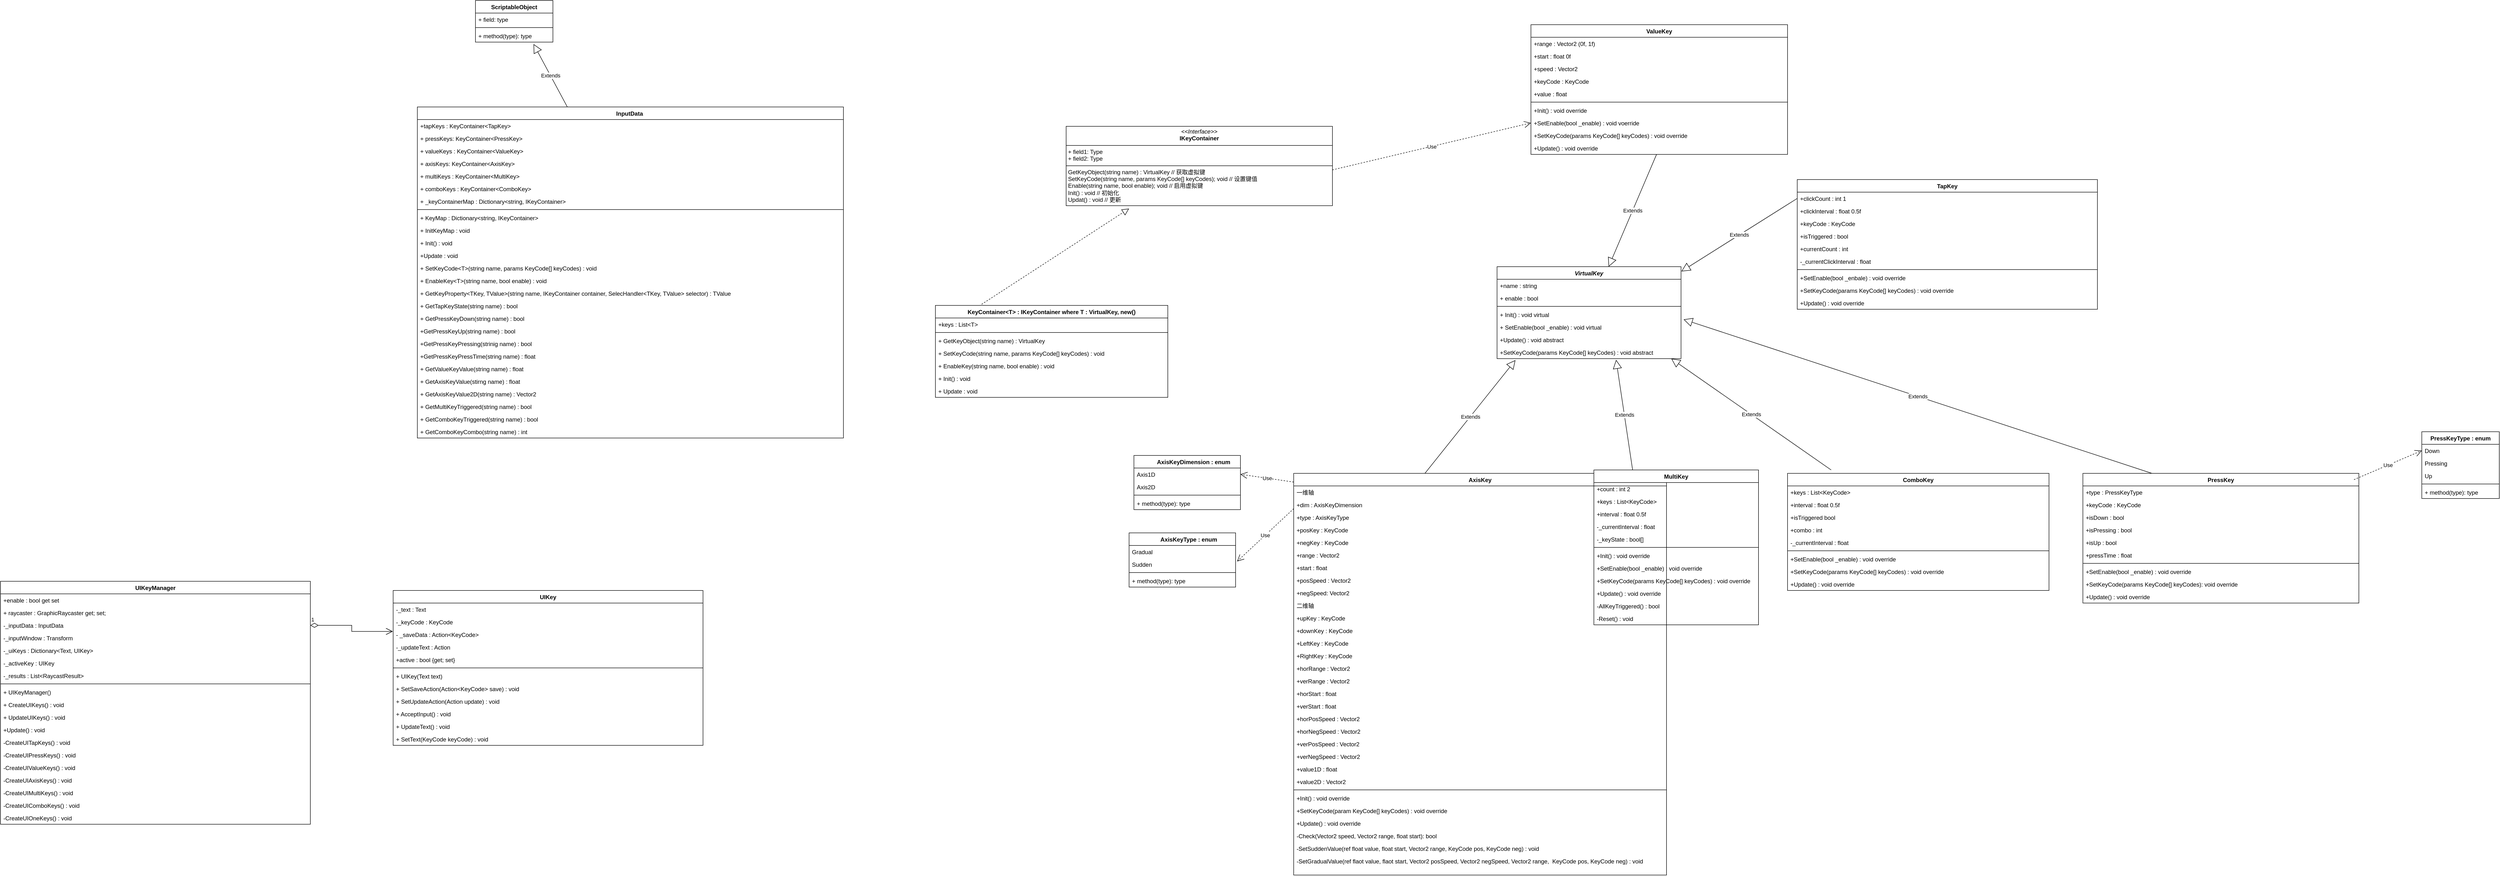 <mxfile version="26.0.16">
  <diagram id="C5RBs43oDa-KdzZeNtuy" name="Page-1">
    <mxGraphModel dx="3407" dy="1708" grid="1" gridSize="10" guides="1" tooltips="1" connect="1" arrows="1" fold="1" page="1" pageScale="1" pageWidth="827" pageHeight="1169" math="0" shadow="0">
      <root>
        <mxCell id="WIyWlLk6GJQsqaUBKTNV-0" />
        <mxCell id="WIyWlLk6GJQsqaUBKTNV-1" parent="WIyWlLk6GJQsqaUBKTNV-0" />
        <mxCell id="GfEQE-91LS-eangu9dl8-4" value="&lt;i&gt;VirtualKey&lt;/i&gt;" style="swimlane;fontStyle=1;align=center;verticalAlign=top;childLayout=stackLayout;horizontal=1;startSize=26;horizontalStack=0;resizeParent=1;resizeParentMax=0;resizeLast=0;collapsible=1;marginBottom=0;whiteSpace=wrap;html=1;" parent="WIyWlLk6GJQsqaUBKTNV-1" vertex="1">
          <mxGeometry x="610" width="380" height="190" as="geometry" />
        </mxCell>
        <mxCell id="GfEQE-91LS-eangu9dl8-5" value="+name : string" style="text;strokeColor=none;fillColor=none;align=left;verticalAlign=top;spacingLeft=4;spacingRight=4;overflow=hidden;rotatable=0;points=[[0,0.5],[1,0.5]];portConstraint=eastwest;whiteSpace=wrap;html=1;" parent="GfEQE-91LS-eangu9dl8-4" vertex="1">
          <mxGeometry y="26" width="380" height="26" as="geometry" />
        </mxCell>
        <mxCell id="GfEQE-91LS-eangu9dl8-9" value="+ enable : bool" style="text;strokeColor=none;fillColor=none;align=left;verticalAlign=top;spacingLeft=4;spacingRight=4;overflow=hidden;rotatable=0;points=[[0,0.5],[1,0.5]];portConstraint=eastwest;whiteSpace=wrap;html=1;" parent="GfEQE-91LS-eangu9dl8-4" vertex="1">
          <mxGeometry y="52" width="380" height="26" as="geometry" />
        </mxCell>
        <mxCell id="GfEQE-91LS-eangu9dl8-6" value="" style="line;strokeWidth=1;fillColor=none;align=left;verticalAlign=middle;spacingTop=-1;spacingLeft=3;spacingRight=3;rotatable=0;labelPosition=right;points=[];portConstraint=eastwest;strokeColor=inherit;" parent="GfEQE-91LS-eangu9dl8-4" vertex="1">
          <mxGeometry y="78" width="380" height="8" as="geometry" />
        </mxCell>
        <mxCell id="GfEQE-91LS-eangu9dl8-7" value="+ Init() : void virtual" style="text;strokeColor=none;fillColor=none;align=left;verticalAlign=top;spacingLeft=4;spacingRight=4;overflow=hidden;rotatable=0;points=[[0,0.5],[1,0.5]];portConstraint=eastwest;whiteSpace=wrap;html=1;" parent="GfEQE-91LS-eangu9dl8-4" vertex="1">
          <mxGeometry y="86" width="380" height="26" as="geometry" />
        </mxCell>
        <mxCell id="GfEQE-91LS-eangu9dl8-10" value="+ SetEnable(bool _enable) : void virtual" style="text;strokeColor=none;fillColor=none;align=left;verticalAlign=top;spacingLeft=4;spacingRight=4;overflow=hidden;rotatable=0;points=[[0,0.5],[1,0.5]];portConstraint=eastwest;whiteSpace=wrap;html=1;" parent="GfEQE-91LS-eangu9dl8-4" vertex="1">
          <mxGeometry y="112" width="380" height="26" as="geometry" />
        </mxCell>
        <mxCell id="GfEQE-91LS-eangu9dl8-11" value="+Update() : void abstract" style="text;strokeColor=none;fillColor=none;align=left;verticalAlign=top;spacingLeft=4;spacingRight=4;overflow=hidden;rotatable=0;points=[[0,0.5],[1,0.5]];portConstraint=eastwest;whiteSpace=wrap;html=1;" parent="GfEQE-91LS-eangu9dl8-4" vertex="1">
          <mxGeometry y="138" width="380" height="26" as="geometry" />
        </mxCell>
        <mxCell id="GfEQE-91LS-eangu9dl8-12" value="+SetKeyCode(params KeyCode[] keyCodes) : void abstract" style="text;strokeColor=none;fillColor=none;align=left;verticalAlign=top;spacingLeft=4;spacingRight=4;overflow=hidden;rotatable=0;points=[[0,0.5],[1,0.5]];portConstraint=eastwest;whiteSpace=wrap;html=1;" parent="GfEQE-91LS-eangu9dl8-4" vertex="1">
          <mxGeometry y="164" width="380" height="26" as="geometry" />
        </mxCell>
        <mxCell id="GfEQE-91LS-eangu9dl8-8" value="Extends" style="endArrow=block;endSize=16;endFill=0;html=1;rounded=0;exitX=0.774;exitY=-0.047;exitDx=0;exitDy=0;exitPerimeter=0;entryX=0.1;entryY=1.115;entryDx=0;entryDy=0;entryPerimeter=0;" parent="WIyWlLk6GJQsqaUBKTNV-1" target="GfEQE-91LS-eangu9dl8-12" edge="1">
          <mxGeometry width="160" relative="1" as="geometry">
            <mxPoint x="460.9" y="427.18" as="sourcePoint" />
            <mxPoint x="620" y="240" as="targetPoint" />
          </mxGeometry>
        </mxCell>
        <mxCell id="GfEQE-91LS-eangu9dl8-13" value="&lt;span style=&quot;white-space: pre;&quot;&gt;&#x9;&lt;/span&gt;AxisKeyDimension : enum" style="swimlane;fontStyle=1;align=center;verticalAlign=top;childLayout=stackLayout;horizontal=1;startSize=26;horizontalStack=0;resizeParent=1;resizeParentMax=0;resizeLast=0;collapsible=1;marginBottom=0;whiteSpace=wrap;html=1;" parent="WIyWlLk6GJQsqaUBKTNV-1" vertex="1">
          <mxGeometry x="-140" y="390" width="220" height="112" as="geometry" />
        </mxCell>
        <mxCell id="GfEQE-91LS-eangu9dl8-14" value="Axis1D&lt;div&gt;&lt;br&gt;&lt;/div&gt;&lt;div&gt;&lt;br&gt;&lt;/div&gt;&lt;div&gt;&lt;br&gt;&lt;/div&gt;" style="text;strokeColor=none;fillColor=none;align=left;verticalAlign=top;spacingLeft=4;spacingRight=4;overflow=hidden;rotatable=0;points=[[0,0.5],[1,0.5]];portConstraint=eastwest;whiteSpace=wrap;html=1;" parent="GfEQE-91LS-eangu9dl8-13" vertex="1">
          <mxGeometry y="26" width="220" height="26" as="geometry" />
        </mxCell>
        <mxCell id="GfEQE-91LS-eangu9dl8-17" value="Axis2D&lt;div&gt;&lt;br&gt;&lt;/div&gt;&lt;div&gt;&lt;br&gt;&lt;/div&gt;&lt;div&gt;&lt;br&gt;&lt;/div&gt;" style="text;strokeColor=none;fillColor=none;align=left;verticalAlign=top;spacingLeft=4;spacingRight=4;overflow=hidden;rotatable=0;points=[[0,0.5],[1,0.5]];portConstraint=eastwest;whiteSpace=wrap;html=1;" parent="GfEQE-91LS-eangu9dl8-13" vertex="1">
          <mxGeometry y="52" width="220" height="26" as="geometry" />
        </mxCell>
        <mxCell id="GfEQE-91LS-eangu9dl8-15" value="" style="line;strokeWidth=1;fillColor=none;align=left;verticalAlign=middle;spacingTop=-1;spacingLeft=3;spacingRight=3;rotatable=0;labelPosition=right;points=[];portConstraint=eastwest;strokeColor=inherit;" parent="GfEQE-91LS-eangu9dl8-13" vertex="1">
          <mxGeometry y="78" width="220" height="8" as="geometry" />
        </mxCell>
        <mxCell id="GfEQE-91LS-eangu9dl8-16" value="+ method(type): type" style="text;strokeColor=none;fillColor=none;align=left;verticalAlign=top;spacingLeft=4;spacingRight=4;overflow=hidden;rotatable=0;points=[[0,0.5],[1,0.5]];portConstraint=eastwest;whiteSpace=wrap;html=1;" parent="GfEQE-91LS-eangu9dl8-13" vertex="1">
          <mxGeometry y="86" width="220" height="26" as="geometry" />
        </mxCell>
        <mxCell id="GfEQE-91LS-eangu9dl8-18" value="Use" style="endArrow=open;endSize=12;dashed=1;html=1;rounded=0;entryX=1;entryY=0.5;entryDx=0;entryDy=0;exitX=0;exitY=0.25;exitDx=0;exitDy=0;" parent="WIyWlLk6GJQsqaUBKTNV-1" target="GfEQE-91LS-eangu9dl8-14" edge="1">
          <mxGeometry width="160" relative="1" as="geometry">
            <mxPoint x="190" y="445" as="sourcePoint" />
            <mxPoint x="160" y="590" as="targetPoint" />
          </mxGeometry>
        </mxCell>
        <mxCell id="GfEQE-91LS-eangu9dl8-19" value="&lt;span style=&quot;white-space: pre;&quot;&gt;&#x9;&lt;/span&gt;AxisKeyType&amp;nbsp;: enum" style="swimlane;fontStyle=1;align=center;verticalAlign=top;childLayout=stackLayout;horizontal=1;startSize=26;horizontalStack=0;resizeParent=1;resizeParentMax=0;resizeLast=0;collapsible=1;marginBottom=0;whiteSpace=wrap;html=1;" parent="WIyWlLk6GJQsqaUBKTNV-1" vertex="1">
          <mxGeometry x="-150" y="550" width="220" height="112" as="geometry" />
        </mxCell>
        <mxCell id="GfEQE-91LS-eangu9dl8-20" value="&lt;div&gt;Gradual&lt;/div&gt;" style="text;strokeColor=none;fillColor=none;align=left;verticalAlign=top;spacingLeft=4;spacingRight=4;overflow=hidden;rotatable=0;points=[[0,0.5],[1,0.5]];portConstraint=eastwest;whiteSpace=wrap;html=1;" parent="GfEQE-91LS-eangu9dl8-19" vertex="1">
          <mxGeometry y="26" width="220" height="26" as="geometry" />
        </mxCell>
        <mxCell id="GfEQE-91LS-eangu9dl8-21" value="&lt;div&gt;Sudden&lt;/div&gt;" style="text;strokeColor=none;fillColor=none;align=left;verticalAlign=top;spacingLeft=4;spacingRight=4;overflow=hidden;rotatable=0;points=[[0,0.5],[1,0.5]];portConstraint=eastwest;whiteSpace=wrap;html=1;" parent="GfEQE-91LS-eangu9dl8-19" vertex="1">
          <mxGeometry y="52" width="220" height="26" as="geometry" />
        </mxCell>
        <mxCell id="GfEQE-91LS-eangu9dl8-22" value="" style="line;strokeWidth=1;fillColor=none;align=left;verticalAlign=middle;spacingTop=-1;spacingLeft=3;spacingRight=3;rotatable=0;labelPosition=right;points=[];portConstraint=eastwest;strokeColor=inherit;" parent="GfEQE-91LS-eangu9dl8-19" vertex="1">
          <mxGeometry y="78" width="220" height="8" as="geometry" />
        </mxCell>
        <mxCell id="GfEQE-91LS-eangu9dl8-23" value="+ method(type): type" style="text;strokeColor=none;fillColor=none;align=left;verticalAlign=top;spacingLeft=4;spacingRight=4;overflow=hidden;rotatable=0;points=[[0,0.5],[1,0.5]];portConstraint=eastwest;whiteSpace=wrap;html=1;" parent="GfEQE-91LS-eangu9dl8-19" vertex="1">
          <mxGeometry y="86" width="220" height="26" as="geometry" />
        </mxCell>
        <mxCell id="GfEQE-91LS-eangu9dl8-24" value="Use" style="endArrow=open;endSize=12;dashed=1;html=1;rounded=0;entryX=1.014;entryY=0.269;entryDx=0;entryDy=0;entryPerimeter=0;" parent="WIyWlLk6GJQsqaUBKTNV-1" target="GfEQE-91LS-eangu9dl8-21" edge="1">
          <mxGeometry width="160" relative="1" as="geometry">
            <mxPoint x="190" y="500" as="sourcePoint" />
            <mxPoint x="100" y="550" as="targetPoint" />
          </mxGeometry>
        </mxCell>
        <mxCell id="GfEQE-91LS-eangu9dl8-25" value="AxisKey" style="swimlane;fontStyle=1;align=center;verticalAlign=top;childLayout=stackLayout;horizontal=1;startSize=26;horizontalStack=0;resizeParent=1;resizeParentMax=0;resizeLast=0;collapsible=1;marginBottom=0;whiteSpace=wrap;html=1;" parent="WIyWlLk6GJQsqaUBKTNV-1" vertex="1">
          <mxGeometry x="190" y="427" width="770" height="830" as="geometry" />
        </mxCell>
        <mxCell id="GfEQE-91LS-eangu9dl8-26" value="一维轴" style="text;strokeColor=none;fillColor=none;align=left;verticalAlign=top;spacingLeft=4;spacingRight=4;overflow=hidden;rotatable=0;points=[[0,0.5],[1,0.5]];portConstraint=eastwest;whiteSpace=wrap;html=1;" parent="GfEQE-91LS-eangu9dl8-25" vertex="1">
          <mxGeometry y="26" width="770" height="26" as="geometry" />
        </mxCell>
        <mxCell id="GfEQE-91LS-eangu9dl8-40" value="+dim : AxisKeyDimension" style="text;strokeColor=none;fillColor=none;align=left;verticalAlign=top;spacingLeft=4;spacingRight=4;overflow=hidden;rotatable=0;points=[[0,0.5],[1,0.5]];portConstraint=eastwest;whiteSpace=wrap;html=1;" parent="GfEQE-91LS-eangu9dl8-25" vertex="1">
          <mxGeometry y="52" width="770" height="26" as="geometry" />
        </mxCell>
        <mxCell id="GfEQE-91LS-eangu9dl8-29" value="+type : AxisKeyType" style="text;strokeColor=none;fillColor=none;align=left;verticalAlign=top;spacingLeft=4;spacingRight=4;overflow=hidden;rotatable=0;points=[[0,0.5],[1,0.5]];portConstraint=eastwest;whiteSpace=wrap;html=1;" parent="GfEQE-91LS-eangu9dl8-25" vertex="1">
          <mxGeometry y="78" width="770" height="26" as="geometry" />
        </mxCell>
        <mxCell id="GfEQE-91LS-eangu9dl8-30" value="+posKey : KeyCode" style="text;strokeColor=none;fillColor=none;align=left;verticalAlign=top;spacingLeft=4;spacingRight=4;overflow=hidden;rotatable=0;points=[[0,0.5],[1,0.5]];portConstraint=eastwest;whiteSpace=wrap;html=1;" parent="GfEQE-91LS-eangu9dl8-25" vertex="1">
          <mxGeometry y="104" width="770" height="26" as="geometry" />
        </mxCell>
        <mxCell id="GfEQE-91LS-eangu9dl8-31" value="+negKey : KeyCode" style="text;strokeColor=none;fillColor=none;align=left;verticalAlign=top;spacingLeft=4;spacingRight=4;overflow=hidden;rotatable=0;points=[[0,0.5],[1,0.5]];portConstraint=eastwest;whiteSpace=wrap;html=1;" parent="GfEQE-91LS-eangu9dl8-25" vertex="1">
          <mxGeometry y="130" width="770" height="26" as="geometry" />
        </mxCell>
        <mxCell id="GfEQE-91LS-eangu9dl8-32" value="+range : Vector2" style="text;strokeColor=none;fillColor=none;align=left;verticalAlign=top;spacingLeft=4;spacingRight=4;overflow=hidden;rotatable=0;points=[[0,0.5],[1,0.5]];portConstraint=eastwest;whiteSpace=wrap;html=1;" parent="GfEQE-91LS-eangu9dl8-25" vertex="1">
          <mxGeometry y="156" width="770" height="26" as="geometry" />
        </mxCell>
        <mxCell id="GfEQE-91LS-eangu9dl8-33" value="+start : float" style="text;strokeColor=none;fillColor=none;align=left;verticalAlign=top;spacingLeft=4;spacingRight=4;overflow=hidden;rotatable=0;points=[[0,0.5],[1,0.5]];portConstraint=eastwest;whiteSpace=wrap;html=1;" parent="GfEQE-91LS-eangu9dl8-25" vertex="1">
          <mxGeometry y="182" width="770" height="26" as="geometry" />
        </mxCell>
        <mxCell id="GfEQE-91LS-eangu9dl8-34" value="+posSpeed : Vector2" style="text;strokeColor=none;fillColor=none;align=left;verticalAlign=top;spacingLeft=4;spacingRight=4;overflow=hidden;rotatable=0;points=[[0,0.5],[1,0.5]];portConstraint=eastwest;whiteSpace=wrap;html=1;" parent="GfEQE-91LS-eangu9dl8-25" vertex="1">
          <mxGeometry y="208" width="770" height="26" as="geometry" />
        </mxCell>
        <mxCell id="GfEQE-91LS-eangu9dl8-35" value="+negSpeed: Vector2" style="text;strokeColor=none;fillColor=none;align=left;verticalAlign=top;spacingLeft=4;spacingRight=4;overflow=hidden;rotatable=0;points=[[0,0.5],[1,0.5]];portConstraint=eastwest;whiteSpace=wrap;html=1;" parent="GfEQE-91LS-eangu9dl8-25" vertex="1">
          <mxGeometry y="234" width="770" height="26" as="geometry" />
        </mxCell>
        <mxCell id="GfEQE-91LS-eangu9dl8-38" value="二维轴" style="text;strokeColor=none;fillColor=none;align=left;verticalAlign=top;spacingLeft=4;spacingRight=4;overflow=hidden;rotatable=0;points=[[0,0.5],[1,0.5]];portConstraint=eastwest;whiteSpace=wrap;html=1;" parent="GfEQE-91LS-eangu9dl8-25" vertex="1">
          <mxGeometry y="260" width="770" height="26" as="geometry" />
        </mxCell>
        <mxCell id="GfEQE-91LS-eangu9dl8-41" value="+upKey : KeyCode" style="text;strokeColor=none;fillColor=none;align=left;verticalAlign=top;spacingLeft=4;spacingRight=4;overflow=hidden;rotatable=0;points=[[0,0.5],[1,0.5]];portConstraint=eastwest;whiteSpace=wrap;html=1;" parent="GfEQE-91LS-eangu9dl8-25" vertex="1">
          <mxGeometry y="286" width="770" height="26" as="geometry" />
        </mxCell>
        <mxCell id="GfEQE-91LS-eangu9dl8-42" value="+downKey : KeyCode" style="text;strokeColor=none;fillColor=none;align=left;verticalAlign=top;spacingLeft=4;spacingRight=4;overflow=hidden;rotatable=0;points=[[0,0.5],[1,0.5]];portConstraint=eastwest;whiteSpace=wrap;html=1;" parent="GfEQE-91LS-eangu9dl8-25" vertex="1">
          <mxGeometry y="312" width="770" height="26" as="geometry" />
        </mxCell>
        <mxCell id="GfEQE-91LS-eangu9dl8-43" value="+LeftKey : KeyCode" style="text;strokeColor=none;fillColor=none;align=left;verticalAlign=top;spacingLeft=4;spacingRight=4;overflow=hidden;rotatable=0;points=[[0,0.5],[1,0.5]];portConstraint=eastwest;whiteSpace=wrap;html=1;" parent="GfEQE-91LS-eangu9dl8-25" vertex="1">
          <mxGeometry y="338" width="770" height="26" as="geometry" />
        </mxCell>
        <mxCell id="GfEQE-91LS-eangu9dl8-44" value="+RightKey : KeyCode" style="text;strokeColor=none;fillColor=none;align=left;verticalAlign=top;spacingLeft=4;spacingRight=4;overflow=hidden;rotatable=0;points=[[0,0.5],[1,0.5]];portConstraint=eastwest;whiteSpace=wrap;html=1;" parent="GfEQE-91LS-eangu9dl8-25" vertex="1">
          <mxGeometry y="364" width="770" height="26" as="geometry" />
        </mxCell>
        <mxCell id="GfEQE-91LS-eangu9dl8-45" value="+horRange : Vector2" style="text;strokeColor=none;fillColor=none;align=left;verticalAlign=top;spacingLeft=4;spacingRight=4;overflow=hidden;rotatable=0;points=[[0,0.5],[1,0.5]];portConstraint=eastwest;whiteSpace=wrap;html=1;" parent="GfEQE-91LS-eangu9dl8-25" vertex="1">
          <mxGeometry y="390" width="770" height="26" as="geometry" />
        </mxCell>
        <mxCell id="GfEQE-91LS-eangu9dl8-46" value="+verRange : Vector2" style="text;strokeColor=none;fillColor=none;align=left;verticalAlign=top;spacingLeft=4;spacingRight=4;overflow=hidden;rotatable=0;points=[[0,0.5],[1,0.5]];portConstraint=eastwest;whiteSpace=wrap;html=1;" parent="GfEQE-91LS-eangu9dl8-25" vertex="1">
          <mxGeometry y="416" width="770" height="26" as="geometry" />
        </mxCell>
        <mxCell id="GfEQE-91LS-eangu9dl8-47" value="+horStart : float" style="text;strokeColor=none;fillColor=none;align=left;verticalAlign=top;spacingLeft=4;spacingRight=4;overflow=hidden;rotatable=0;points=[[0,0.5],[1,0.5]];portConstraint=eastwest;whiteSpace=wrap;html=1;" parent="GfEQE-91LS-eangu9dl8-25" vertex="1">
          <mxGeometry y="442" width="770" height="26" as="geometry" />
        </mxCell>
        <mxCell id="GfEQE-91LS-eangu9dl8-48" value="+verStart : float" style="text;strokeColor=none;fillColor=none;align=left;verticalAlign=top;spacingLeft=4;spacingRight=4;overflow=hidden;rotatable=0;points=[[0,0.5],[1,0.5]];portConstraint=eastwest;whiteSpace=wrap;html=1;" parent="GfEQE-91LS-eangu9dl8-25" vertex="1">
          <mxGeometry y="468" width="770" height="26" as="geometry" />
        </mxCell>
        <mxCell id="GfEQE-91LS-eangu9dl8-49" value="+horPosSpeed : Vector2" style="text;strokeColor=none;fillColor=none;align=left;verticalAlign=top;spacingLeft=4;spacingRight=4;overflow=hidden;rotatable=0;points=[[0,0.5],[1,0.5]];portConstraint=eastwest;whiteSpace=wrap;html=1;" parent="GfEQE-91LS-eangu9dl8-25" vertex="1">
          <mxGeometry y="494" width="770" height="26" as="geometry" />
        </mxCell>
        <mxCell id="GfEQE-91LS-eangu9dl8-50" value="+horNegSpeed : Vector2" style="text;strokeColor=none;fillColor=none;align=left;verticalAlign=top;spacingLeft=4;spacingRight=4;overflow=hidden;rotatable=0;points=[[0,0.5],[1,0.5]];portConstraint=eastwest;whiteSpace=wrap;html=1;" parent="GfEQE-91LS-eangu9dl8-25" vertex="1">
          <mxGeometry y="520" width="770" height="26" as="geometry" />
        </mxCell>
        <mxCell id="GfEQE-91LS-eangu9dl8-51" value="+verPosSpeed : Vector2" style="text;strokeColor=none;fillColor=none;align=left;verticalAlign=top;spacingLeft=4;spacingRight=4;overflow=hidden;rotatable=0;points=[[0,0.5],[1,0.5]];portConstraint=eastwest;whiteSpace=wrap;html=1;" parent="GfEQE-91LS-eangu9dl8-25" vertex="1">
          <mxGeometry y="546" width="770" height="26" as="geometry" />
        </mxCell>
        <mxCell id="GfEQE-91LS-eangu9dl8-52" value="+verNegSpeed : Vector2" style="text;strokeColor=none;fillColor=none;align=left;verticalAlign=top;spacingLeft=4;spacingRight=4;overflow=hidden;rotatable=0;points=[[0,0.5],[1,0.5]];portConstraint=eastwest;whiteSpace=wrap;html=1;" parent="GfEQE-91LS-eangu9dl8-25" vertex="1">
          <mxGeometry y="572" width="770" height="26" as="geometry" />
        </mxCell>
        <mxCell id="GfEQE-91LS-eangu9dl8-53" value="+value1D : float" style="text;strokeColor=none;fillColor=none;align=left;verticalAlign=top;spacingLeft=4;spacingRight=4;overflow=hidden;rotatable=0;points=[[0,0.5],[1,0.5]];portConstraint=eastwest;whiteSpace=wrap;html=1;" parent="GfEQE-91LS-eangu9dl8-25" vertex="1">
          <mxGeometry y="598" width="770" height="26" as="geometry" />
        </mxCell>
        <mxCell id="GfEQE-91LS-eangu9dl8-54" value="+value2D : Vector2" style="text;strokeColor=none;fillColor=none;align=left;verticalAlign=top;spacingLeft=4;spacingRight=4;overflow=hidden;rotatable=0;points=[[0,0.5],[1,0.5]];portConstraint=eastwest;whiteSpace=wrap;html=1;" parent="GfEQE-91LS-eangu9dl8-25" vertex="1">
          <mxGeometry y="624" width="770" height="26" as="geometry" />
        </mxCell>
        <mxCell id="GfEQE-91LS-eangu9dl8-27" value="" style="line;strokeWidth=1;fillColor=none;align=left;verticalAlign=middle;spacingTop=-1;spacingLeft=3;spacingRight=3;rotatable=0;labelPosition=right;points=[];portConstraint=eastwest;strokeColor=inherit;" parent="GfEQE-91LS-eangu9dl8-25" vertex="1">
          <mxGeometry y="650" width="770" height="8" as="geometry" />
        </mxCell>
        <mxCell id="GfEQE-91LS-eangu9dl8-28" value="+Init() : void override" style="text;strokeColor=none;fillColor=none;align=left;verticalAlign=top;spacingLeft=4;spacingRight=4;overflow=hidden;rotatable=0;points=[[0,0.5],[1,0.5]];portConstraint=eastwest;whiteSpace=wrap;html=1;" parent="GfEQE-91LS-eangu9dl8-25" vertex="1">
          <mxGeometry y="658" width="770" height="26" as="geometry" />
        </mxCell>
        <mxCell id="GfEQE-91LS-eangu9dl8-55" value="+SetKeyCode(param KeyCode[] keyCodes) : void override" style="text;strokeColor=none;fillColor=none;align=left;verticalAlign=top;spacingLeft=4;spacingRight=4;overflow=hidden;rotatable=0;points=[[0,0.5],[1,0.5]];portConstraint=eastwest;whiteSpace=wrap;html=1;" parent="GfEQE-91LS-eangu9dl8-25" vertex="1">
          <mxGeometry y="684" width="770" height="26" as="geometry" />
        </mxCell>
        <mxCell id="GfEQE-91LS-eangu9dl8-56" value="+Update() : void override" style="text;strokeColor=none;fillColor=none;align=left;verticalAlign=top;spacingLeft=4;spacingRight=4;overflow=hidden;rotatable=0;points=[[0,0.5],[1,0.5]];portConstraint=eastwest;whiteSpace=wrap;html=1;" parent="GfEQE-91LS-eangu9dl8-25" vertex="1">
          <mxGeometry y="710" width="770" height="26" as="geometry" />
        </mxCell>
        <mxCell id="GfEQE-91LS-eangu9dl8-58" value="-Check(Vector2 speed, Vector2 range, float start): bool" style="text;strokeColor=none;fillColor=none;align=left;verticalAlign=top;spacingLeft=4;spacingRight=4;overflow=hidden;rotatable=0;points=[[0,0.5],[1,0.5]];portConstraint=eastwest;whiteSpace=wrap;html=1;" parent="GfEQE-91LS-eangu9dl8-25" vertex="1">
          <mxGeometry y="736" width="770" height="26" as="geometry" />
        </mxCell>
        <mxCell id="GfEQE-91LS-eangu9dl8-57" value="-SetSuddenValue(ref float value, float start, Vector2 range, KeyCode pos, KeyCode neg) : void" style="text;strokeColor=none;fillColor=none;align=left;verticalAlign=top;spacingLeft=4;spacingRight=4;overflow=hidden;rotatable=0;points=[[0,0.5],[1,0.5]];portConstraint=eastwest;whiteSpace=wrap;html=1;" parent="GfEQE-91LS-eangu9dl8-25" vertex="1">
          <mxGeometry y="762" width="770" height="26" as="geometry" />
        </mxCell>
        <mxCell id="GfEQE-91LS-eangu9dl8-130" value="-SetGradualValue(ref flaot value, flaot start, Vector2 posSpeed, Vector2 negSpeed, Vector2 range,&amp;nbsp; KeyCode pos, KeyCode neg) : void" style="text;strokeColor=none;fillColor=none;align=left;verticalAlign=top;spacingLeft=4;spacingRight=4;overflow=hidden;rotatable=0;points=[[0,0.5],[1,0.5]];portConstraint=eastwest;whiteSpace=wrap;html=1;" parent="GfEQE-91LS-eangu9dl8-25" vertex="1">
          <mxGeometry y="788" width="770" height="42" as="geometry" />
        </mxCell>
        <mxCell id="GfEQE-91LS-eangu9dl8-59" value="MultiKey" style="swimlane;fontStyle=1;align=center;verticalAlign=top;childLayout=stackLayout;horizontal=1;startSize=26;horizontalStack=0;resizeParent=1;resizeParentMax=0;resizeLast=0;collapsible=1;marginBottom=0;whiteSpace=wrap;html=1;" parent="WIyWlLk6GJQsqaUBKTNV-1" vertex="1">
          <mxGeometry x="810" y="420" width="340" height="320" as="geometry" />
        </mxCell>
        <mxCell id="GfEQE-91LS-eangu9dl8-60" value="+count : int 2" style="text;strokeColor=none;fillColor=none;align=left;verticalAlign=top;spacingLeft=4;spacingRight=4;overflow=hidden;rotatable=0;points=[[0,0.5],[1,0.5]];portConstraint=eastwest;whiteSpace=wrap;html=1;" parent="GfEQE-91LS-eangu9dl8-59" vertex="1">
          <mxGeometry y="26" width="340" height="26" as="geometry" />
        </mxCell>
        <mxCell id="GfEQE-91LS-eangu9dl8-64" value="+keys : List&amp;lt;KeyCode&amp;gt;" style="text;strokeColor=none;fillColor=none;align=left;verticalAlign=top;spacingLeft=4;spacingRight=4;overflow=hidden;rotatable=0;points=[[0,0.5],[1,0.5]];portConstraint=eastwest;whiteSpace=wrap;html=1;" parent="GfEQE-91LS-eangu9dl8-59" vertex="1">
          <mxGeometry y="52" width="340" height="26" as="geometry" />
        </mxCell>
        <mxCell id="GfEQE-91LS-eangu9dl8-65" value="+interval : float 0.5f" style="text;strokeColor=none;fillColor=none;align=left;verticalAlign=top;spacingLeft=4;spacingRight=4;overflow=hidden;rotatable=0;points=[[0,0.5],[1,0.5]];portConstraint=eastwest;whiteSpace=wrap;html=1;" parent="GfEQE-91LS-eangu9dl8-59" vertex="1">
          <mxGeometry y="78" width="340" height="26" as="geometry" />
        </mxCell>
        <mxCell id="GfEQE-91LS-eangu9dl8-66" value="-_currentInterval : float" style="text;strokeColor=none;fillColor=none;align=left;verticalAlign=top;spacingLeft=4;spacingRight=4;overflow=hidden;rotatable=0;points=[[0,0.5],[1,0.5]];portConstraint=eastwest;whiteSpace=wrap;html=1;" parent="GfEQE-91LS-eangu9dl8-59" vertex="1">
          <mxGeometry y="104" width="340" height="26" as="geometry" />
        </mxCell>
        <mxCell id="GfEQE-91LS-eangu9dl8-67" value="-_keyState : bool[]" style="text;strokeColor=none;fillColor=none;align=left;verticalAlign=top;spacingLeft=4;spacingRight=4;overflow=hidden;rotatable=0;points=[[0,0.5],[1,0.5]];portConstraint=eastwest;whiteSpace=wrap;html=1;" parent="GfEQE-91LS-eangu9dl8-59" vertex="1">
          <mxGeometry y="130" width="340" height="26" as="geometry" />
        </mxCell>
        <mxCell id="GfEQE-91LS-eangu9dl8-61" value="" style="line;strokeWidth=1;fillColor=none;align=left;verticalAlign=middle;spacingTop=-1;spacingLeft=3;spacingRight=3;rotatable=0;labelPosition=right;points=[];portConstraint=eastwest;strokeColor=inherit;" parent="GfEQE-91LS-eangu9dl8-59" vertex="1">
          <mxGeometry y="156" width="340" height="8" as="geometry" />
        </mxCell>
        <mxCell id="GfEQE-91LS-eangu9dl8-62" value="+Init() : void override" style="text;strokeColor=none;fillColor=none;align=left;verticalAlign=top;spacingLeft=4;spacingRight=4;overflow=hidden;rotatable=0;points=[[0,0.5],[1,0.5]];portConstraint=eastwest;whiteSpace=wrap;html=1;" parent="GfEQE-91LS-eangu9dl8-59" vertex="1">
          <mxGeometry y="164" width="340" height="26" as="geometry" />
        </mxCell>
        <mxCell id="GfEQE-91LS-eangu9dl8-68" value="+SetEnable(bool _enable) : void override" style="text;strokeColor=none;fillColor=none;align=left;verticalAlign=top;spacingLeft=4;spacingRight=4;overflow=hidden;rotatable=0;points=[[0,0.5],[1,0.5]];portConstraint=eastwest;whiteSpace=wrap;html=1;" parent="GfEQE-91LS-eangu9dl8-59" vertex="1">
          <mxGeometry y="190" width="340" height="26" as="geometry" />
        </mxCell>
        <mxCell id="GfEQE-91LS-eangu9dl8-69" value="+SetKeyCode(params KeyCode[] keyCodes) : void override" style="text;strokeColor=none;fillColor=none;align=left;verticalAlign=top;spacingLeft=4;spacingRight=4;overflow=hidden;rotatable=0;points=[[0,0.5],[1,0.5]];portConstraint=eastwest;whiteSpace=wrap;html=1;" parent="GfEQE-91LS-eangu9dl8-59" vertex="1">
          <mxGeometry y="216" width="340" height="26" as="geometry" />
        </mxCell>
        <mxCell id="GfEQE-91LS-eangu9dl8-70" value="+Update() : void override" style="text;strokeColor=none;fillColor=none;align=left;verticalAlign=top;spacingLeft=4;spacingRight=4;overflow=hidden;rotatable=0;points=[[0,0.5],[1,0.5]];portConstraint=eastwest;whiteSpace=wrap;html=1;" parent="GfEQE-91LS-eangu9dl8-59" vertex="1">
          <mxGeometry y="242" width="340" height="26" as="geometry" />
        </mxCell>
        <mxCell id="GfEQE-91LS-eangu9dl8-71" value="-AllKeyTriggered() : bool&amp;nbsp;" style="text;strokeColor=none;fillColor=none;align=left;verticalAlign=top;spacingLeft=4;spacingRight=4;overflow=hidden;rotatable=0;points=[[0,0.5],[1,0.5]];portConstraint=eastwest;whiteSpace=wrap;html=1;" parent="GfEQE-91LS-eangu9dl8-59" vertex="1">
          <mxGeometry y="268" width="340" height="26" as="geometry" />
        </mxCell>
        <mxCell id="GfEQE-91LS-eangu9dl8-72" value="-Reset() : void" style="text;strokeColor=none;fillColor=none;align=left;verticalAlign=top;spacingLeft=4;spacingRight=4;overflow=hidden;rotatable=0;points=[[0,0.5],[1,0.5]];portConstraint=eastwest;whiteSpace=wrap;html=1;" parent="GfEQE-91LS-eangu9dl8-59" vertex="1">
          <mxGeometry y="294" width="340" height="26" as="geometry" />
        </mxCell>
        <mxCell id="GfEQE-91LS-eangu9dl8-63" value="Extends" style="endArrow=block;endSize=16;endFill=0;html=1;rounded=0;entryX=0.647;entryY=1.089;entryDx=0;entryDy=0;entryPerimeter=0;" parent="WIyWlLk6GJQsqaUBKTNV-1" target="GfEQE-91LS-eangu9dl8-12" edge="1">
          <mxGeometry width="160" relative="1" as="geometry">
            <mxPoint x="890" y="420" as="sourcePoint" />
            <mxPoint x="1060" y="290" as="targetPoint" />
          </mxGeometry>
        </mxCell>
        <mxCell id="GfEQE-91LS-eangu9dl8-73" value="ComboKey" style="swimlane;fontStyle=1;align=center;verticalAlign=top;childLayout=stackLayout;horizontal=1;startSize=26;horizontalStack=0;resizeParent=1;resizeParentMax=0;resizeLast=0;collapsible=1;marginBottom=0;whiteSpace=wrap;html=1;" parent="WIyWlLk6GJQsqaUBKTNV-1" vertex="1">
          <mxGeometry x="1210" y="427" width="540" height="242" as="geometry" />
        </mxCell>
        <mxCell id="GfEQE-91LS-eangu9dl8-74" value="+keys : List&amp;lt;KeyCode&amp;gt;" style="text;strokeColor=none;fillColor=none;align=left;verticalAlign=top;spacingLeft=4;spacingRight=4;overflow=hidden;rotatable=0;points=[[0,0.5],[1,0.5]];portConstraint=eastwest;whiteSpace=wrap;html=1;" parent="GfEQE-91LS-eangu9dl8-73" vertex="1">
          <mxGeometry y="26" width="540" height="26" as="geometry" />
        </mxCell>
        <mxCell id="GfEQE-91LS-eangu9dl8-77" value="+interval : float 0.5f" style="text;strokeColor=none;fillColor=none;align=left;verticalAlign=top;spacingLeft=4;spacingRight=4;overflow=hidden;rotatable=0;points=[[0,0.5],[1,0.5]];portConstraint=eastwest;whiteSpace=wrap;html=1;" parent="GfEQE-91LS-eangu9dl8-73" vertex="1">
          <mxGeometry y="52" width="540" height="26" as="geometry" />
        </mxCell>
        <mxCell id="GfEQE-91LS-eangu9dl8-78" value="+isTriggered bool" style="text;strokeColor=none;fillColor=none;align=left;verticalAlign=top;spacingLeft=4;spacingRight=4;overflow=hidden;rotatable=0;points=[[0,0.5],[1,0.5]];portConstraint=eastwest;whiteSpace=wrap;html=1;" parent="GfEQE-91LS-eangu9dl8-73" vertex="1">
          <mxGeometry y="78" width="540" height="26" as="geometry" />
        </mxCell>
        <mxCell id="GfEQE-91LS-eangu9dl8-79" value="+combo : int" style="text;strokeColor=none;fillColor=none;align=left;verticalAlign=top;spacingLeft=4;spacingRight=4;overflow=hidden;rotatable=0;points=[[0,0.5],[1,0.5]];portConstraint=eastwest;whiteSpace=wrap;html=1;" parent="GfEQE-91LS-eangu9dl8-73" vertex="1">
          <mxGeometry y="104" width="540" height="26" as="geometry" />
        </mxCell>
        <mxCell id="GfEQE-91LS-eangu9dl8-80" value="-_currentInterval : float" style="text;strokeColor=none;fillColor=none;align=left;verticalAlign=top;spacingLeft=4;spacingRight=4;overflow=hidden;rotatable=0;points=[[0,0.5],[1,0.5]];portConstraint=eastwest;whiteSpace=wrap;html=1;" parent="GfEQE-91LS-eangu9dl8-73" vertex="1">
          <mxGeometry y="130" width="540" height="26" as="geometry" />
        </mxCell>
        <mxCell id="GfEQE-91LS-eangu9dl8-75" value="" style="line;strokeWidth=1;fillColor=none;align=left;verticalAlign=middle;spacingTop=-1;spacingLeft=3;spacingRight=3;rotatable=0;labelPosition=right;points=[];portConstraint=eastwest;strokeColor=inherit;" parent="GfEQE-91LS-eangu9dl8-73" vertex="1">
          <mxGeometry y="156" width="540" height="8" as="geometry" />
        </mxCell>
        <mxCell id="GfEQE-91LS-eangu9dl8-76" value="+SetEnable(bool _enable) : void override" style="text;strokeColor=none;fillColor=none;align=left;verticalAlign=top;spacingLeft=4;spacingRight=4;overflow=hidden;rotatable=0;points=[[0,0.5],[1,0.5]];portConstraint=eastwest;whiteSpace=wrap;html=1;" parent="GfEQE-91LS-eangu9dl8-73" vertex="1">
          <mxGeometry y="164" width="540" height="26" as="geometry" />
        </mxCell>
        <mxCell id="GfEQE-91LS-eangu9dl8-82" value="+SetKeyCode(params KeyCode[] keyCodes) : void override" style="text;strokeColor=none;fillColor=none;align=left;verticalAlign=top;spacingLeft=4;spacingRight=4;overflow=hidden;rotatable=0;points=[[0,0.5],[1,0.5]];portConstraint=eastwest;whiteSpace=wrap;html=1;" parent="GfEQE-91LS-eangu9dl8-73" vertex="1">
          <mxGeometry y="190" width="540" height="26" as="geometry" />
        </mxCell>
        <mxCell id="GfEQE-91LS-eangu9dl8-83" value="+Update() : void override" style="text;strokeColor=none;fillColor=none;align=left;verticalAlign=top;spacingLeft=4;spacingRight=4;overflow=hidden;rotatable=0;points=[[0,0.5],[1,0.5]];portConstraint=eastwest;whiteSpace=wrap;html=1;" parent="GfEQE-91LS-eangu9dl8-73" vertex="1">
          <mxGeometry y="216" width="540" height="26" as="geometry" />
        </mxCell>
        <mxCell id="GfEQE-91LS-eangu9dl8-81" value="Extends" style="endArrow=block;endSize=16;endFill=0;html=1;rounded=0;entryX=0.947;entryY=1;entryDx=0;entryDy=0;entryPerimeter=0;" parent="WIyWlLk6GJQsqaUBKTNV-1" target="GfEQE-91LS-eangu9dl8-12" edge="1">
          <mxGeometry width="160" relative="1" as="geometry">
            <mxPoint x="1300" y="420" as="sourcePoint" />
            <mxPoint x="1270" y="370" as="targetPoint" />
          </mxGeometry>
        </mxCell>
        <mxCell id="GfEQE-91LS-eangu9dl8-84" value="PressKey" style="swimlane;fontStyle=1;align=center;verticalAlign=top;childLayout=stackLayout;horizontal=1;startSize=26;horizontalStack=0;resizeParent=1;resizeParentMax=0;resizeLast=0;collapsible=1;marginBottom=0;whiteSpace=wrap;html=1;" parent="WIyWlLk6GJQsqaUBKTNV-1" vertex="1">
          <mxGeometry x="1820" y="427" width="570" height="268" as="geometry" />
        </mxCell>
        <mxCell id="GfEQE-91LS-eangu9dl8-92" value="Use" style="endArrow=open;endSize=12;dashed=1;html=1;rounded=0;entryX=0;entryY=0.5;entryDx=0;entryDy=0;" parent="GfEQE-91LS-eangu9dl8-84" target="GfEQE-91LS-eangu9dl8-89" edge="1">
          <mxGeometry width="160" relative="1" as="geometry">
            <mxPoint x="560" y="13" as="sourcePoint" />
            <mxPoint x="720" y="13" as="targetPoint" />
          </mxGeometry>
        </mxCell>
        <mxCell id="GfEQE-91LS-eangu9dl8-85" value="+type : PressKeyType" style="text;strokeColor=none;fillColor=none;align=left;verticalAlign=top;spacingLeft=4;spacingRight=4;overflow=hidden;rotatable=0;points=[[0,0.5],[1,0.5]];portConstraint=eastwest;whiteSpace=wrap;html=1;" parent="GfEQE-91LS-eangu9dl8-84" vertex="1">
          <mxGeometry y="26" width="570" height="26" as="geometry" />
        </mxCell>
        <mxCell id="GfEQE-91LS-eangu9dl8-95" value="+keyCode : KeyCode" style="text;strokeColor=none;fillColor=none;align=left;verticalAlign=top;spacingLeft=4;spacingRight=4;overflow=hidden;rotatable=0;points=[[0,0.5],[1,0.5]];portConstraint=eastwest;whiteSpace=wrap;html=1;" parent="GfEQE-91LS-eangu9dl8-84" vertex="1">
          <mxGeometry y="52" width="570" height="26" as="geometry" />
        </mxCell>
        <mxCell id="GfEQE-91LS-eangu9dl8-96" value="+isDown : bool" style="text;strokeColor=none;fillColor=none;align=left;verticalAlign=top;spacingLeft=4;spacingRight=4;overflow=hidden;rotatable=0;points=[[0,0.5],[1,0.5]];portConstraint=eastwest;whiteSpace=wrap;html=1;" parent="GfEQE-91LS-eangu9dl8-84" vertex="1">
          <mxGeometry y="78" width="570" height="26" as="geometry" />
        </mxCell>
        <mxCell id="GfEQE-91LS-eangu9dl8-97" value="+isPressing : bool" style="text;strokeColor=none;fillColor=none;align=left;verticalAlign=top;spacingLeft=4;spacingRight=4;overflow=hidden;rotatable=0;points=[[0,0.5],[1,0.5]];portConstraint=eastwest;whiteSpace=wrap;html=1;" parent="GfEQE-91LS-eangu9dl8-84" vertex="1">
          <mxGeometry y="104" width="570" height="26" as="geometry" />
        </mxCell>
        <mxCell id="GfEQE-91LS-eangu9dl8-98" value="+isUp : bool" style="text;strokeColor=none;fillColor=none;align=left;verticalAlign=top;spacingLeft=4;spacingRight=4;overflow=hidden;rotatable=0;points=[[0,0.5],[1,0.5]];portConstraint=eastwest;whiteSpace=wrap;html=1;" parent="GfEQE-91LS-eangu9dl8-84" vertex="1">
          <mxGeometry y="130" width="570" height="26" as="geometry" />
        </mxCell>
        <mxCell id="GfEQE-91LS-eangu9dl8-99" value="+pressTime : float" style="text;strokeColor=none;fillColor=none;align=left;verticalAlign=top;spacingLeft=4;spacingRight=4;overflow=hidden;rotatable=0;points=[[0,0.5],[1,0.5]];portConstraint=eastwest;whiteSpace=wrap;html=1;" parent="GfEQE-91LS-eangu9dl8-84" vertex="1">
          <mxGeometry y="156" width="570" height="26" as="geometry" />
        </mxCell>
        <mxCell id="GfEQE-91LS-eangu9dl8-86" value="" style="line;strokeWidth=1;fillColor=none;align=left;verticalAlign=middle;spacingTop=-1;spacingLeft=3;spacingRight=3;rotatable=0;labelPosition=right;points=[];portConstraint=eastwest;strokeColor=inherit;" parent="GfEQE-91LS-eangu9dl8-84" vertex="1">
          <mxGeometry y="182" width="570" height="8" as="geometry" />
        </mxCell>
        <mxCell id="GfEQE-91LS-eangu9dl8-87" value="+SetEnable(bool _enable) : void override" style="text;strokeColor=none;fillColor=none;align=left;verticalAlign=top;spacingLeft=4;spacingRight=4;overflow=hidden;rotatable=0;points=[[0,0.5],[1,0.5]];portConstraint=eastwest;whiteSpace=wrap;html=1;" parent="GfEQE-91LS-eangu9dl8-84" vertex="1">
          <mxGeometry y="190" width="570" height="26" as="geometry" />
        </mxCell>
        <mxCell id="GfEQE-91LS-eangu9dl8-100" value="+SetKeyCode(params KeyCode[] keyCodes): void override" style="text;strokeColor=none;fillColor=none;align=left;verticalAlign=top;spacingLeft=4;spacingRight=4;overflow=hidden;rotatable=0;points=[[0,0.5],[1,0.5]];portConstraint=eastwest;whiteSpace=wrap;html=1;" parent="GfEQE-91LS-eangu9dl8-84" vertex="1">
          <mxGeometry y="216" width="570" height="26" as="geometry" />
        </mxCell>
        <mxCell id="GfEQE-91LS-eangu9dl8-101" value="+Update() : void override" style="text;strokeColor=none;fillColor=none;align=left;verticalAlign=top;spacingLeft=4;spacingRight=4;overflow=hidden;rotatable=0;points=[[0,0.5],[1,0.5]];portConstraint=eastwest;whiteSpace=wrap;html=1;" parent="GfEQE-91LS-eangu9dl8-84" vertex="1">
          <mxGeometry y="242" width="570" height="26" as="geometry" />
        </mxCell>
        <mxCell id="GfEQE-91LS-eangu9dl8-88" value="PressKeyType : enum" style="swimlane;fontStyle=1;align=center;verticalAlign=top;childLayout=stackLayout;horizontal=1;startSize=26;horizontalStack=0;resizeParent=1;resizeParentMax=0;resizeLast=0;collapsible=1;marginBottom=0;whiteSpace=wrap;html=1;" parent="WIyWlLk6GJQsqaUBKTNV-1" vertex="1">
          <mxGeometry x="2520" y="341" width="160" height="138" as="geometry" />
        </mxCell>
        <mxCell id="GfEQE-91LS-eangu9dl8-89" value="Down" style="text;strokeColor=none;fillColor=none;align=left;verticalAlign=top;spacingLeft=4;spacingRight=4;overflow=hidden;rotatable=0;points=[[0,0.5],[1,0.5]];portConstraint=eastwest;whiteSpace=wrap;html=1;" parent="GfEQE-91LS-eangu9dl8-88" vertex="1">
          <mxGeometry y="26" width="160" height="26" as="geometry" />
        </mxCell>
        <mxCell id="GfEQE-91LS-eangu9dl8-93" value="Pressing" style="text;strokeColor=none;fillColor=none;align=left;verticalAlign=top;spacingLeft=4;spacingRight=4;overflow=hidden;rotatable=0;points=[[0,0.5],[1,0.5]];portConstraint=eastwest;whiteSpace=wrap;html=1;" parent="GfEQE-91LS-eangu9dl8-88" vertex="1">
          <mxGeometry y="52" width="160" height="26" as="geometry" />
        </mxCell>
        <mxCell id="GfEQE-91LS-eangu9dl8-94" value="Up" style="text;strokeColor=none;fillColor=none;align=left;verticalAlign=top;spacingLeft=4;spacingRight=4;overflow=hidden;rotatable=0;points=[[0,0.5],[1,0.5]];portConstraint=eastwest;whiteSpace=wrap;html=1;" parent="GfEQE-91LS-eangu9dl8-88" vertex="1">
          <mxGeometry y="78" width="160" height="26" as="geometry" />
        </mxCell>
        <mxCell id="GfEQE-91LS-eangu9dl8-90" value="" style="line;strokeWidth=1;fillColor=none;align=left;verticalAlign=middle;spacingTop=-1;spacingLeft=3;spacingRight=3;rotatable=0;labelPosition=right;points=[];portConstraint=eastwest;strokeColor=inherit;" parent="GfEQE-91LS-eangu9dl8-88" vertex="1">
          <mxGeometry y="104" width="160" height="8" as="geometry" />
        </mxCell>
        <mxCell id="GfEQE-91LS-eangu9dl8-91" value="+ method(type): type" style="text;strokeColor=none;fillColor=none;align=left;verticalAlign=top;spacingLeft=4;spacingRight=4;overflow=hidden;rotatable=0;points=[[0,0.5],[1,0.5]];portConstraint=eastwest;whiteSpace=wrap;html=1;" parent="GfEQE-91LS-eangu9dl8-88" vertex="1">
          <mxGeometry y="112" width="160" height="26" as="geometry" />
        </mxCell>
        <mxCell id="GfEQE-91LS-eangu9dl8-103" value="Extends" style="endArrow=block;endSize=16;endFill=0;html=1;rounded=0;entryX=1.014;entryY=-0.115;entryDx=0;entryDy=0;entryPerimeter=0;exitX=0.25;exitY=0;exitDx=0;exitDy=0;" parent="WIyWlLk6GJQsqaUBKTNV-1" source="GfEQE-91LS-eangu9dl8-84" target="GfEQE-91LS-eangu9dl8-10" edge="1">
          <mxGeometry width="160" relative="1" as="geometry">
            <mxPoint x="1930" y="340" as="sourcePoint" />
            <mxPoint x="2090" y="340" as="targetPoint" />
          </mxGeometry>
        </mxCell>
        <mxCell id="GfEQE-91LS-eangu9dl8-104" value="TapKey" style="swimlane;fontStyle=1;align=center;verticalAlign=top;childLayout=stackLayout;horizontal=1;startSize=26;horizontalStack=0;resizeParent=1;resizeParentMax=0;resizeLast=0;collapsible=1;marginBottom=0;whiteSpace=wrap;html=1;" parent="WIyWlLk6GJQsqaUBKTNV-1" vertex="1">
          <mxGeometry x="1230" y="-180" width="620" height="268" as="geometry" />
        </mxCell>
        <mxCell id="GfEQE-91LS-eangu9dl8-105" value="+clickCount : int 1" style="text;strokeColor=none;fillColor=none;align=left;verticalAlign=top;spacingLeft=4;spacingRight=4;overflow=hidden;rotatable=0;points=[[0,0.5],[1,0.5]];portConstraint=eastwest;whiteSpace=wrap;html=1;" parent="GfEQE-91LS-eangu9dl8-104" vertex="1">
          <mxGeometry y="26" width="620" height="26" as="geometry" />
        </mxCell>
        <mxCell id="GfEQE-91LS-eangu9dl8-109" value="+clickInterval : float 0.5f" style="text;strokeColor=none;fillColor=none;align=left;verticalAlign=top;spacingLeft=4;spacingRight=4;overflow=hidden;rotatable=0;points=[[0,0.5],[1,0.5]];portConstraint=eastwest;whiteSpace=wrap;html=1;" parent="GfEQE-91LS-eangu9dl8-104" vertex="1">
          <mxGeometry y="52" width="620" height="26" as="geometry" />
        </mxCell>
        <mxCell id="GfEQE-91LS-eangu9dl8-110" value="+keyCode : KeyCode" style="text;strokeColor=none;fillColor=none;align=left;verticalAlign=top;spacingLeft=4;spacingRight=4;overflow=hidden;rotatable=0;points=[[0,0.5],[1,0.5]];portConstraint=eastwest;whiteSpace=wrap;html=1;" parent="GfEQE-91LS-eangu9dl8-104" vertex="1">
          <mxGeometry y="78" width="620" height="26" as="geometry" />
        </mxCell>
        <mxCell id="GfEQE-91LS-eangu9dl8-111" value="+isTriggered : bool" style="text;strokeColor=none;fillColor=none;align=left;verticalAlign=top;spacingLeft=4;spacingRight=4;overflow=hidden;rotatable=0;points=[[0,0.5],[1,0.5]];portConstraint=eastwest;whiteSpace=wrap;html=1;" parent="GfEQE-91LS-eangu9dl8-104" vertex="1">
          <mxGeometry y="104" width="620" height="26" as="geometry" />
        </mxCell>
        <mxCell id="GfEQE-91LS-eangu9dl8-112" value="+currentCount : int" style="text;strokeColor=none;fillColor=none;align=left;verticalAlign=top;spacingLeft=4;spacingRight=4;overflow=hidden;rotatable=0;points=[[0,0.5],[1,0.5]];portConstraint=eastwest;whiteSpace=wrap;html=1;" parent="GfEQE-91LS-eangu9dl8-104" vertex="1">
          <mxGeometry y="130" width="620" height="26" as="geometry" />
        </mxCell>
        <mxCell id="GfEQE-91LS-eangu9dl8-113" value="-_currentClickInterval : float" style="text;strokeColor=none;fillColor=none;align=left;verticalAlign=top;spacingLeft=4;spacingRight=4;overflow=hidden;rotatable=0;points=[[0,0.5],[1,0.5]];portConstraint=eastwest;whiteSpace=wrap;html=1;" parent="GfEQE-91LS-eangu9dl8-104" vertex="1">
          <mxGeometry y="156" width="620" height="26" as="geometry" />
        </mxCell>
        <mxCell id="GfEQE-91LS-eangu9dl8-106" value="" style="line;strokeWidth=1;fillColor=none;align=left;verticalAlign=middle;spacingTop=-1;spacingLeft=3;spacingRight=3;rotatable=0;labelPosition=right;points=[];portConstraint=eastwest;strokeColor=inherit;" parent="GfEQE-91LS-eangu9dl8-104" vertex="1">
          <mxGeometry y="182" width="620" height="8" as="geometry" />
        </mxCell>
        <mxCell id="GfEQE-91LS-eangu9dl8-107" value="+SetEnable(bool _enbale) : void override" style="text;strokeColor=none;fillColor=none;align=left;verticalAlign=top;spacingLeft=4;spacingRight=4;overflow=hidden;rotatable=0;points=[[0,0.5],[1,0.5]];portConstraint=eastwest;whiteSpace=wrap;html=1;" parent="GfEQE-91LS-eangu9dl8-104" vertex="1">
          <mxGeometry y="190" width="620" height="26" as="geometry" />
        </mxCell>
        <mxCell id="GfEQE-91LS-eangu9dl8-115" value="+SetKeyCode(params KeyCode[] keyCodes) : void override" style="text;strokeColor=none;fillColor=none;align=left;verticalAlign=top;spacingLeft=4;spacingRight=4;overflow=hidden;rotatable=0;points=[[0,0.5],[1,0.5]];portConstraint=eastwest;whiteSpace=wrap;html=1;" parent="GfEQE-91LS-eangu9dl8-104" vertex="1">
          <mxGeometry y="216" width="620" height="26" as="geometry" />
        </mxCell>
        <mxCell id="GfEQE-91LS-eangu9dl8-116" value="+Update() : void override" style="text;strokeColor=none;fillColor=none;align=left;verticalAlign=top;spacingLeft=4;spacingRight=4;overflow=hidden;rotatable=0;points=[[0,0.5],[1,0.5]];portConstraint=eastwest;whiteSpace=wrap;html=1;" parent="GfEQE-91LS-eangu9dl8-104" vertex="1">
          <mxGeometry y="242" width="620" height="26" as="geometry" />
        </mxCell>
        <mxCell id="GfEQE-91LS-eangu9dl8-108" value="Extends" style="endArrow=block;endSize=16;endFill=0;html=1;rounded=0;entryX=1.002;entryY=0.051;entryDx=0;entryDy=0;entryPerimeter=0;exitX=0;exitY=0.5;exitDx=0;exitDy=0;" parent="WIyWlLk6GJQsqaUBKTNV-1" source="GfEQE-91LS-eangu9dl8-105" target="GfEQE-91LS-eangu9dl8-4" edge="1">
          <mxGeometry width="160" relative="1" as="geometry">
            <mxPoint x="960" y="-220" as="sourcePoint" />
            <mxPoint x="1120" y="-220" as="targetPoint" />
          </mxGeometry>
        </mxCell>
        <mxCell id="GfEQE-91LS-eangu9dl8-118" value="ValueKey" style="swimlane;fontStyle=1;align=center;verticalAlign=top;childLayout=stackLayout;horizontal=1;startSize=26;horizontalStack=0;resizeParent=1;resizeParentMax=0;resizeLast=0;collapsible=1;marginBottom=0;whiteSpace=wrap;html=1;" parent="WIyWlLk6GJQsqaUBKTNV-1" vertex="1">
          <mxGeometry x="680" y="-500" width="530" height="268" as="geometry" />
        </mxCell>
        <mxCell id="GfEQE-91LS-eangu9dl8-119" value="+range : Vector2 (0f, 1f)" style="text;strokeColor=none;fillColor=none;align=left;verticalAlign=top;spacingLeft=4;spacingRight=4;overflow=hidden;rotatable=0;points=[[0,0.5],[1,0.5]];portConstraint=eastwest;whiteSpace=wrap;html=1;" parent="GfEQE-91LS-eangu9dl8-118" vertex="1">
          <mxGeometry y="26" width="530" height="26" as="geometry" />
        </mxCell>
        <mxCell id="GfEQE-91LS-eangu9dl8-122" value="+start : float 0f" style="text;strokeColor=none;fillColor=none;align=left;verticalAlign=top;spacingLeft=4;spacingRight=4;overflow=hidden;rotatable=0;points=[[0,0.5],[1,0.5]];portConstraint=eastwest;whiteSpace=wrap;html=1;" parent="GfEQE-91LS-eangu9dl8-118" vertex="1">
          <mxGeometry y="52" width="530" height="26" as="geometry" />
        </mxCell>
        <mxCell id="GfEQE-91LS-eangu9dl8-123" value="+speed : Vector2" style="text;strokeColor=none;fillColor=none;align=left;verticalAlign=top;spacingLeft=4;spacingRight=4;overflow=hidden;rotatable=0;points=[[0,0.5],[1,0.5]];portConstraint=eastwest;whiteSpace=wrap;html=1;" parent="GfEQE-91LS-eangu9dl8-118" vertex="1">
          <mxGeometry y="78" width="530" height="26" as="geometry" />
        </mxCell>
        <mxCell id="GfEQE-91LS-eangu9dl8-124" value="+keyCode : KeyCode" style="text;strokeColor=none;fillColor=none;align=left;verticalAlign=top;spacingLeft=4;spacingRight=4;overflow=hidden;rotatable=0;points=[[0,0.5],[1,0.5]];portConstraint=eastwest;whiteSpace=wrap;html=1;" parent="GfEQE-91LS-eangu9dl8-118" vertex="1">
          <mxGeometry y="104" width="530" height="26" as="geometry" />
        </mxCell>
        <mxCell id="GfEQE-91LS-eangu9dl8-125" value="+value : float" style="text;strokeColor=none;fillColor=none;align=left;verticalAlign=top;spacingLeft=4;spacingRight=4;overflow=hidden;rotatable=0;points=[[0,0.5],[1,0.5]];portConstraint=eastwest;whiteSpace=wrap;html=1;" parent="GfEQE-91LS-eangu9dl8-118" vertex="1">
          <mxGeometry y="130" width="530" height="26" as="geometry" />
        </mxCell>
        <mxCell id="GfEQE-91LS-eangu9dl8-120" value="" style="line;strokeWidth=1;fillColor=none;align=left;verticalAlign=middle;spacingTop=-1;spacingLeft=3;spacingRight=3;rotatable=0;labelPosition=right;points=[];portConstraint=eastwest;strokeColor=inherit;" parent="GfEQE-91LS-eangu9dl8-118" vertex="1">
          <mxGeometry y="156" width="530" height="8" as="geometry" />
        </mxCell>
        <mxCell id="GfEQE-91LS-eangu9dl8-121" value="+Init() : void override" style="text;strokeColor=none;fillColor=none;align=left;verticalAlign=top;spacingLeft=4;spacingRight=4;overflow=hidden;rotatable=0;points=[[0,0.5],[1,0.5]];portConstraint=eastwest;whiteSpace=wrap;html=1;" parent="GfEQE-91LS-eangu9dl8-118" vertex="1">
          <mxGeometry y="164" width="530" height="26" as="geometry" />
        </mxCell>
        <mxCell id="GfEQE-91LS-eangu9dl8-126" value="+SetEnable(bool _enable) : void voerride" style="text;strokeColor=none;fillColor=none;align=left;verticalAlign=top;spacingLeft=4;spacingRight=4;overflow=hidden;rotatable=0;points=[[0,0.5],[1,0.5]];portConstraint=eastwest;whiteSpace=wrap;html=1;" parent="GfEQE-91LS-eangu9dl8-118" vertex="1">
          <mxGeometry y="190" width="530" height="26" as="geometry" />
        </mxCell>
        <mxCell id="GfEQE-91LS-eangu9dl8-127" value="+SetKeyCode(params KeyCode[] keyCodes) : void override" style="text;strokeColor=none;fillColor=none;align=left;verticalAlign=top;spacingLeft=4;spacingRight=4;overflow=hidden;rotatable=0;points=[[0,0.5],[1,0.5]];portConstraint=eastwest;whiteSpace=wrap;html=1;" parent="GfEQE-91LS-eangu9dl8-118" vertex="1">
          <mxGeometry y="216" width="530" height="26" as="geometry" />
        </mxCell>
        <mxCell id="GfEQE-91LS-eangu9dl8-128" value="+Update() : void override" style="text;strokeColor=none;fillColor=none;align=left;verticalAlign=top;spacingLeft=4;spacingRight=4;overflow=hidden;rotatable=0;points=[[0,0.5],[1,0.5]];portConstraint=eastwest;whiteSpace=wrap;html=1;" parent="GfEQE-91LS-eangu9dl8-118" vertex="1">
          <mxGeometry y="242" width="530" height="26" as="geometry" />
        </mxCell>
        <mxCell id="GfEQE-91LS-eangu9dl8-129" value="Extends" style="endArrow=block;endSize=16;endFill=0;html=1;rounded=0;" parent="WIyWlLk6GJQsqaUBKTNV-1" source="GfEQE-91LS-eangu9dl8-128" target="GfEQE-91LS-eangu9dl8-4" edge="1">
          <mxGeometry width="160" relative="1" as="geometry">
            <mxPoint x="720" y="-180" as="sourcePoint" />
            <mxPoint x="880" y="-180" as="targetPoint" />
          </mxGeometry>
        </mxCell>
        <mxCell id="G2M7-LMzRMHqUTI3DSJV-0" value="&lt;p style=&quot;margin:0px;margin-top:4px;text-align:center;&quot;&gt;&lt;i&gt;&amp;lt;&amp;lt;Interface&amp;gt;&amp;gt;&lt;/i&gt;&lt;br&gt;&lt;b&gt;IKeyContainer&lt;/b&gt;&lt;/p&gt;&lt;hr size=&quot;1&quot; style=&quot;border-style:solid;&quot;&gt;&lt;p style=&quot;margin:0px;margin-left:4px;&quot;&gt;+ field1: Type&lt;br&gt;+ field2: Type&lt;/p&gt;&lt;hr size=&quot;1&quot; style=&quot;border-style:solid;&quot;&gt;&lt;p style=&quot;margin:0px;margin-left:4px;&quot;&gt;GetKeyObject(string name) : VirtualKey // 获取虚拟键&lt;/p&gt;&lt;p style=&quot;margin:0px;margin-left:4px;&quot;&gt;SetKeyCode(string name, params KeyCode[] keyCodes); void // 设置键值&lt;/p&gt;&lt;p style=&quot;margin:0px;margin-left:4px;&quot;&gt;Enable(string name, bool enable); void // 启用虚拟键&lt;/p&gt;&lt;p style=&quot;margin:0px;margin-left:4px;&quot;&gt;Init() : void // 初始化&lt;/p&gt;&lt;p style=&quot;margin:0px;margin-left:4px;&quot;&gt;Updat() : void // 更新&lt;br&gt;&lt;/p&gt;" style="verticalAlign=top;align=left;overflow=fill;html=1;whiteSpace=wrap;" vertex="1" parent="WIyWlLk6GJQsqaUBKTNV-1">
          <mxGeometry x="-280" y="-290" width="550" height="164" as="geometry" />
        </mxCell>
        <mxCell id="G2M7-LMzRMHqUTI3DSJV-1" value="KeyContainer&amp;lt;T&amp;gt; : IKeyContainer where T : VirtualKey, new()" style="swimlane;fontStyle=1;align=center;verticalAlign=top;childLayout=stackLayout;horizontal=1;startSize=26;horizontalStack=0;resizeParent=1;resizeParentMax=0;resizeLast=0;collapsible=1;marginBottom=0;whiteSpace=wrap;html=1;" vertex="1" parent="WIyWlLk6GJQsqaUBKTNV-1">
          <mxGeometry x="-550" y="80" width="480" height="190" as="geometry" />
        </mxCell>
        <mxCell id="G2M7-LMzRMHqUTI3DSJV-2" value="+keys : List&amp;lt;T&amp;gt;" style="text;strokeColor=none;fillColor=none;align=left;verticalAlign=top;spacingLeft=4;spacingRight=4;overflow=hidden;rotatable=0;points=[[0,0.5],[1,0.5]];portConstraint=eastwest;whiteSpace=wrap;html=1;" vertex="1" parent="G2M7-LMzRMHqUTI3DSJV-1">
          <mxGeometry y="26" width="480" height="26" as="geometry" />
        </mxCell>
        <mxCell id="G2M7-LMzRMHqUTI3DSJV-3" value="" style="line;strokeWidth=1;fillColor=none;align=left;verticalAlign=middle;spacingTop=-1;spacingLeft=3;spacingRight=3;rotatable=0;labelPosition=right;points=[];portConstraint=eastwest;strokeColor=inherit;" vertex="1" parent="G2M7-LMzRMHqUTI3DSJV-1">
          <mxGeometry y="52" width="480" height="8" as="geometry" />
        </mxCell>
        <mxCell id="G2M7-LMzRMHqUTI3DSJV-4" value="+ GetKeyObject(string name) : VirtualKey" style="text;strokeColor=none;fillColor=none;align=left;verticalAlign=top;spacingLeft=4;spacingRight=4;overflow=hidden;rotatable=0;points=[[0,0.5],[1,0.5]];portConstraint=eastwest;whiteSpace=wrap;html=1;" vertex="1" parent="G2M7-LMzRMHqUTI3DSJV-1">
          <mxGeometry y="60" width="480" height="26" as="geometry" />
        </mxCell>
        <mxCell id="G2M7-LMzRMHqUTI3DSJV-5" value="+ SetKeyCode(string name, params KeyCode[] keyCodes) : void" style="text;strokeColor=none;fillColor=none;align=left;verticalAlign=top;spacingLeft=4;spacingRight=4;overflow=hidden;rotatable=0;points=[[0,0.5],[1,0.5]];portConstraint=eastwest;whiteSpace=wrap;html=1;" vertex="1" parent="G2M7-LMzRMHqUTI3DSJV-1">
          <mxGeometry y="86" width="480" height="26" as="geometry" />
        </mxCell>
        <mxCell id="G2M7-LMzRMHqUTI3DSJV-6" value="+ EnableKey(string name, bool enable) : void" style="text;strokeColor=none;fillColor=none;align=left;verticalAlign=top;spacingLeft=4;spacingRight=4;overflow=hidden;rotatable=0;points=[[0,0.5],[1,0.5]];portConstraint=eastwest;whiteSpace=wrap;html=1;" vertex="1" parent="G2M7-LMzRMHqUTI3DSJV-1">
          <mxGeometry y="112" width="480" height="26" as="geometry" />
        </mxCell>
        <mxCell id="G2M7-LMzRMHqUTI3DSJV-7" value="+ Init() : void" style="text;strokeColor=none;fillColor=none;align=left;verticalAlign=top;spacingLeft=4;spacingRight=4;overflow=hidden;rotatable=0;points=[[0,0.5],[1,0.5]];portConstraint=eastwest;whiteSpace=wrap;html=1;" vertex="1" parent="G2M7-LMzRMHqUTI3DSJV-1">
          <mxGeometry y="138" width="480" height="26" as="geometry" />
        </mxCell>
        <mxCell id="G2M7-LMzRMHqUTI3DSJV-8" value="+ Update : void" style="text;strokeColor=none;fillColor=none;align=left;verticalAlign=top;spacingLeft=4;spacingRight=4;overflow=hidden;rotatable=0;points=[[0,0.5],[1,0.5]];portConstraint=eastwest;whiteSpace=wrap;html=1;" vertex="1" parent="G2M7-LMzRMHqUTI3DSJV-1">
          <mxGeometry y="164" width="480" height="26" as="geometry" />
        </mxCell>
        <mxCell id="G2M7-LMzRMHqUTI3DSJV-9" value="" style="endArrow=block;dashed=1;endFill=0;endSize=12;html=1;rounded=0;exitX=0.199;exitY=-0.012;exitDx=0;exitDy=0;exitPerimeter=0;" edge="1" parent="WIyWlLk6GJQsqaUBKTNV-1" source="G2M7-LMzRMHqUTI3DSJV-1">
          <mxGeometry width="160" relative="1" as="geometry">
            <mxPoint x="-320" y="-90" as="sourcePoint" />
            <mxPoint x="-150" y="-120" as="targetPoint" />
          </mxGeometry>
        </mxCell>
        <mxCell id="G2M7-LMzRMHqUTI3DSJV-10" value="Use" style="endArrow=open;endSize=12;dashed=1;html=1;rounded=0;entryX=0;entryY=0.5;entryDx=0;entryDy=0;" edge="1" parent="WIyWlLk6GJQsqaUBKTNV-1" target="GfEQE-91LS-eangu9dl8-126">
          <mxGeometry width="160" relative="1" as="geometry">
            <mxPoint x="270" y="-200" as="sourcePoint" />
            <mxPoint x="430" y="-200" as="targetPoint" />
          </mxGeometry>
        </mxCell>
        <mxCell id="G2M7-LMzRMHqUTI3DSJV-11" value="UIKey" style="swimlane;fontStyle=1;align=center;verticalAlign=top;childLayout=stackLayout;horizontal=1;startSize=26;horizontalStack=0;resizeParent=1;resizeParentMax=0;resizeLast=0;collapsible=1;marginBottom=0;whiteSpace=wrap;html=1;" vertex="1" parent="WIyWlLk6GJQsqaUBKTNV-1">
          <mxGeometry x="-1670" y="669" width="640" height="320" as="geometry" />
        </mxCell>
        <mxCell id="G2M7-LMzRMHqUTI3DSJV-15" value="-_text : Text" style="text;strokeColor=none;fillColor=none;align=left;verticalAlign=top;spacingLeft=4;spacingRight=4;overflow=hidden;rotatable=0;points=[[0,0.5],[1,0.5]];portConstraint=eastwest;whiteSpace=wrap;html=1;" vertex="1" parent="G2M7-LMzRMHqUTI3DSJV-11">
          <mxGeometry y="26" width="640" height="26" as="geometry" />
        </mxCell>
        <mxCell id="G2M7-LMzRMHqUTI3DSJV-17" value="-_keyCode : KeyCode" style="text;strokeColor=none;fillColor=none;align=left;verticalAlign=top;spacingLeft=4;spacingRight=4;overflow=hidden;rotatable=0;points=[[0,0.5],[1,0.5]];portConstraint=eastwest;whiteSpace=wrap;html=1;" vertex="1" parent="G2M7-LMzRMHqUTI3DSJV-11">
          <mxGeometry y="52" width="640" height="26" as="geometry" />
        </mxCell>
        <mxCell id="G2M7-LMzRMHqUTI3DSJV-18" value="- _saveData : Action&amp;lt;KeyCode&amp;gt;" style="text;strokeColor=none;fillColor=none;align=left;verticalAlign=top;spacingLeft=4;spacingRight=4;overflow=hidden;rotatable=0;points=[[0,0.5],[1,0.5]];portConstraint=eastwest;whiteSpace=wrap;html=1;" vertex="1" parent="G2M7-LMzRMHqUTI3DSJV-11">
          <mxGeometry y="78" width="640" height="26" as="geometry" />
        </mxCell>
        <mxCell id="G2M7-LMzRMHqUTI3DSJV-19" value="-_updateText : Action" style="text;strokeColor=none;fillColor=none;align=left;verticalAlign=top;spacingLeft=4;spacingRight=4;overflow=hidden;rotatable=0;points=[[0,0.5],[1,0.5]];portConstraint=eastwest;whiteSpace=wrap;html=1;" vertex="1" parent="G2M7-LMzRMHqUTI3DSJV-11">
          <mxGeometry y="104" width="640" height="26" as="geometry" />
        </mxCell>
        <mxCell id="G2M7-LMzRMHqUTI3DSJV-12" value="+active : bool {get; set}" style="text;strokeColor=none;fillColor=none;align=left;verticalAlign=top;spacingLeft=4;spacingRight=4;overflow=hidden;rotatable=0;points=[[0,0.5],[1,0.5]];portConstraint=eastwest;whiteSpace=wrap;html=1;" vertex="1" parent="G2M7-LMzRMHqUTI3DSJV-11">
          <mxGeometry y="130" width="640" height="26" as="geometry" />
        </mxCell>
        <mxCell id="G2M7-LMzRMHqUTI3DSJV-13" value="" style="line;strokeWidth=1;fillColor=none;align=left;verticalAlign=middle;spacingTop=-1;spacingLeft=3;spacingRight=3;rotatable=0;labelPosition=right;points=[];portConstraint=eastwest;strokeColor=inherit;" vertex="1" parent="G2M7-LMzRMHqUTI3DSJV-11">
          <mxGeometry y="156" width="640" height="8" as="geometry" />
        </mxCell>
        <mxCell id="G2M7-LMzRMHqUTI3DSJV-14" value="+ UIKey(Text text)" style="text;strokeColor=none;fillColor=none;align=left;verticalAlign=top;spacingLeft=4;spacingRight=4;overflow=hidden;rotatable=0;points=[[0,0.5],[1,0.5]];portConstraint=eastwest;whiteSpace=wrap;html=1;" vertex="1" parent="G2M7-LMzRMHqUTI3DSJV-11">
          <mxGeometry y="164" width="640" height="26" as="geometry" />
        </mxCell>
        <mxCell id="G2M7-LMzRMHqUTI3DSJV-20" value="+ SetSaveAction(Action&amp;lt;KeyCode&amp;gt; save) : void" style="text;strokeColor=none;fillColor=none;align=left;verticalAlign=top;spacingLeft=4;spacingRight=4;overflow=hidden;rotatable=0;points=[[0,0.5],[1,0.5]];portConstraint=eastwest;whiteSpace=wrap;html=1;" vertex="1" parent="G2M7-LMzRMHqUTI3DSJV-11">
          <mxGeometry y="190" width="640" height="26" as="geometry" />
        </mxCell>
        <mxCell id="G2M7-LMzRMHqUTI3DSJV-21" value="+ SetUpdateAction(Action update) : void" style="text;strokeColor=none;fillColor=none;align=left;verticalAlign=top;spacingLeft=4;spacingRight=4;overflow=hidden;rotatable=0;points=[[0,0.5],[1,0.5]];portConstraint=eastwest;whiteSpace=wrap;html=1;" vertex="1" parent="G2M7-LMzRMHqUTI3DSJV-11">
          <mxGeometry y="216" width="640" height="26" as="geometry" />
        </mxCell>
        <mxCell id="G2M7-LMzRMHqUTI3DSJV-22" value="+ AcceptInput() : void" style="text;strokeColor=none;fillColor=none;align=left;verticalAlign=top;spacingLeft=4;spacingRight=4;overflow=hidden;rotatable=0;points=[[0,0.5],[1,0.5]];portConstraint=eastwest;whiteSpace=wrap;html=1;" vertex="1" parent="G2M7-LMzRMHqUTI3DSJV-11">
          <mxGeometry y="242" width="640" height="26" as="geometry" />
        </mxCell>
        <mxCell id="G2M7-LMzRMHqUTI3DSJV-23" value="+ UpdateText() : void" style="text;strokeColor=none;fillColor=none;align=left;verticalAlign=top;spacingLeft=4;spacingRight=4;overflow=hidden;rotatable=0;points=[[0,0.5],[1,0.5]];portConstraint=eastwest;whiteSpace=wrap;html=1;" vertex="1" parent="G2M7-LMzRMHqUTI3DSJV-11">
          <mxGeometry y="268" width="640" height="26" as="geometry" />
        </mxCell>
        <mxCell id="G2M7-LMzRMHqUTI3DSJV-24" value="+ SetText(KeyCode keyCode) : void" style="text;strokeColor=none;fillColor=none;align=left;verticalAlign=top;spacingLeft=4;spacingRight=4;overflow=hidden;rotatable=0;points=[[0,0.5],[1,0.5]];portConstraint=eastwest;whiteSpace=wrap;html=1;" vertex="1" parent="G2M7-LMzRMHqUTI3DSJV-11">
          <mxGeometry y="294" width="640" height="26" as="geometry" />
        </mxCell>
        <mxCell id="G2M7-LMzRMHqUTI3DSJV-25" value="InputData&amp;nbsp;" style="swimlane;fontStyle=1;align=center;verticalAlign=top;childLayout=stackLayout;horizontal=1;startSize=26;horizontalStack=0;resizeParent=1;resizeParentMax=0;resizeLast=0;collapsible=1;marginBottom=0;whiteSpace=wrap;html=1;" vertex="1" parent="WIyWlLk6GJQsqaUBKTNV-1">
          <mxGeometry x="-1620" y="-330" width="880" height="684" as="geometry" />
        </mxCell>
        <mxCell id="G2M7-LMzRMHqUTI3DSJV-26" value="+tapKeys : KeyContainer&amp;lt;TapKey&amp;gt;" style="text;strokeColor=none;fillColor=none;align=left;verticalAlign=top;spacingLeft=4;spacingRight=4;overflow=hidden;rotatable=0;points=[[0,0.5],[1,0.5]];portConstraint=eastwest;whiteSpace=wrap;html=1;" vertex="1" parent="G2M7-LMzRMHqUTI3DSJV-25">
          <mxGeometry y="26" width="880" height="26" as="geometry" />
        </mxCell>
        <mxCell id="G2M7-LMzRMHqUTI3DSJV-34" value="+ pressKeys: KeyContainer&amp;lt;PressKey&amp;gt;" style="text;strokeColor=none;fillColor=none;align=left;verticalAlign=top;spacingLeft=4;spacingRight=4;overflow=hidden;rotatable=0;points=[[0,0.5],[1,0.5]];portConstraint=eastwest;whiteSpace=wrap;html=1;" vertex="1" parent="G2M7-LMzRMHqUTI3DSJV-25">
          <mxGeometry y="52" width="880" height="26" as="geometry" />
        </mxCell>
        <mxCell id="G2M7-LMzRMHqUTI3DSJV-35" value="+ valueKeys : KeyContainer&amp;lt;ValueKey&amp;gt;" style="text;strokeColor=none;fillColor=none;align=left;verticalAlign=top;spacingLeft=4;spacingRight=4;overflow=hidden;rotatable=0;points=[[0,0.5],[1,0.5]];portConstraint=eastwest;whiteSpace=wrap;html=1;" vertex="1" parent="G2M7-LMzRMHqUTI3DSJV-25">
          <mxGeometry y="78" width="880" height="26" as="geometry" />
        </mxCell>
        <mxCell id="G2M7-LMzRMHqUTI3DSJV-36" value="+ axisKeys: KeyContainer&amp;lt;AxisKey&amp;gt;" style="text;strokeColor=none;fillColor=none;align=left;verticalAlign=top;spacingLeft=4;spacingRight=4;overflow=hidden;rotatable=0;points=[[0,0.5],[1,0.5]];portConstraint=eastwest;whiteSpace=wrap;html=1;" vertex="1" parent="G2M7-LMzRMHqUTI3DSJV-25">
          <mxGeometry y="104" width="880" height="26" as="geometry" />
        </mxCell>
        <mxCell id="G2M7-LMzRMHqUTI3DSJV-37" value="+ multiKeys : KeyContainer&amp;lt;MultiKey&amp;gt;" style="text;strokeColor=none;fillColor=none;align=left;verticalAlign=top;spacingLeft=4;spacingRight=4;overflow=hidden;rotatable=0;points=[[0,0.5],[1,0.5]];portConstraint=eastwest;whiteSpace=wrap;html=1;" vertex="1" parent="G2M7-LMzRMHqUTI3DSJV-25">
          <mxGeometry y="130" width="880" height="26" as="geometry" />
        </mxCell>
        <mxCell id="G2M7-LMzRMHqUTI3DSJV-38" value="+ comboKeys : KeyContainer&amp;lt;ComboKey&amp;gt;" style="text;strokeColor=none;fillColor=none;align=left;verticalAlign=top;spacingLeft=4;spacingRight=4;overflow=hidden;rotatable=0;points=[[0,0.5],[1,0.5]];portConstraint=eastwest;whiteSpace=wrap;html=1;" vertex="1" parent="G2M7-LMzRMHqUTI3DSJV-25">
          <mxGeometry y="156" width="880" height="26" as="geometry" />
        </mxCell>
        <mxCell id="G2M7-LMzRMHqUTI3DSJV-39" value="+ _keyContainerMap : Dictionary&amp;lt;string, IKeyContainer&amp;gt;" style="text;strokeColor=none;fillColor=none;align=left;verticalAlign=top;spacingLeft=4;spacingRight=4;overflow=hidden;rotatable=0;points=[[0,0.5],[1,0.5]];portConstraint=eastwest;whiteSpace=wrap;html=1;" vertex="1" parent="G2M7-LMzRMHqUTI3DSJV-25">
          <mxGeometry y="182" width="880" height="26" as="geometry" />
        </mxCell>
        <mxCell id="G2M7-LMzRMHqUTI3DSJV-27" value="" style="line;strokeWidth=1;fillColor=none;align=left;verticalAlign=middle;spacingTop=-1;spacingLeft=3;spacingRight=3;rotatable=0;labelPosition=right;points=[];portConstraint=eastwest;strokeColor=inherit;" vertex="1" parent="G2M7-LMzRMHqUTI3DSJV-25">
          <mxGeometry y="208" width="880" height="8" as="geometry" />
        </mxCell>
        <mxCell id="G2M7-LMzRMHqUTI3DSJV-28" value="+ KeyMap : Dictionary&amp;lt;string, IKeyContainer&amp;gt;" style="text;strokeColor=none;fillColor=none;align=left;verticalAlign=top;spacingLeft=4;spacingRight=4;overflow=hidden;rotatable=0;points=[[0,0.5],[1,0.5]];portConstraint=eastwest;whiteSpace=wrap;html=1;" vertex="1" parent="G2M7-LMzRMHqUTI3DSJV-25">
          <mxGeometry y="216" width="880" height="26" as="geometry" />
        </mxCell>
        <mxCell id="G2M7-LMzRMHqUTI3DSJV-41" value="+ InitKeyMap : void" style="text;strokeColor=none;fillColor=none;align=left;verticalAlign=top;spacingLeft=4;spacingRight=4;overflow=hidden;rotatable=0;points=[[0,0.5],[1,0.5]];portConstraint=eastwest;whiteSpace=wrap;html=1;" vertex="1" parent="G2M7-LMzRMHqUTI3DSJV-25">
          <mxGeometry y="242" width="880" height="26" as="geometry" />
        </mxCell>
        <mxCell id="G2M7-LMzRMHqUTI3DSJV-42" value="+ Init() : void" style="text;strokeColor=none;fillColor=none;align=left;verticalAlign=top;spacingLeft=4;spacingRight=4;overflow=hidden;rotatable=0;points=[[0,0.5],[1,0.5]];portConstraint=eastwest;whiteSpace=wrap;html=1;" vertex="1" parent="G2M7-LMzRMHqUTI3DSJV-25">
          <mxGeometry y="268" width="880" height="26" as="geometry" />
        </mxCell>
        <mxCell id="G2M7-LMzRMHqUTI3DSJV-43" value="+Update : void" style="text;strokeColor=none;fillColor=none;align=left;verticalAlign=top;spacingLeft=4;spacingRight=4;overflow=hidden;rotatable=0;points=[[0,0.5],[1,0.5]];portConstraint=eastwest;whiteSpace=wrap;html=1;" vertex="1" parent="G2M7-LMzRMHqUTI3DSJV-25">
          <mxGeometry y="294" width="880" height="26" as="geometry" />
        </mxCell>
        <mxCell id="G2M7-LMzRMHqUTI3DSJV-44" value="+ SetKeyCode&amp;lt;T&amp;gt;(string name, params KeyCode[] keyCodes) : void" style="text;strokeColor=none;fillColor=none;align=left;verticalAlign=top;spacingLeft=4;spacingRight=4;overflow=hidden;rotatable=0;points=[[0,0.5],[1,0.5]];portConstraint=eastwest;whiteSpace=wrap;html=1;" vertex="1" parent="G2M7-LMzRMHqUTI3DSJV-25">
          <mxGeometry y="320" width="880" height="26" as="geometry" />
        </mxCell>
        <mxCell id="G2M7-LMzRMHqUTI3DSJV-45" value="+ EnableKey&amp;lt;T&amp;gt;(string name, bool enable) : void" style="text;strokeColor=none;fillColor=none;align=left;verticalAlign=top;spacingLeft=4;spacingRight=4;overflow=hidden;rotatable=0;points=[[0,0.5],[1,0.5]];portConstraint=eastwest;whiteSpace=wrap;html=1;" vertex="1" parent="G2M7-LMzRMHqUTI3DSJV-25">
          <mxGeometry y="346" width="880" height="26" as="geometry" />
        </mxCell>
        <mxCell id="G2M7-LMzRMHqUTI3DSJV-46" value="+ GetKeyProperty&amp;lt;TKey, TValue&amp;gt;(string name, IKeyContainer container, SelecHandler&amp;lt;TKey, TValue&amp;gt; selector) : TValue" style="text;strokeColor=none;fillColor=none;align=left;verticalAlign=top;spacingLeft=4;spacingRight=4;overflow=hidden;rotatable=0;points=[[0,0.5],[1,0.5]];portConstraint=eastwest;whiteSpace=wrap;html=1;" vertex="1" parent="G2M7-LMzRMHqUTI3DSJV-25">
          <mxGeometry y="372" width="880" height="26" as="geometry" />
        </mxCell>
        <mxCell id="G2M7-LMzRMHqUTI3DSJV-47" value="+ GetTapKeyState(string name) : bool" style="text;strokeColor=none;fillColor=none;align=left;verticalAlign=top;spacingLeft=4;spacingRight=4;overflow=hidden;rotatable=0;points=[[0,0.5],[1,0.5]];portConstraint=eastwest;whiteSpace=wrap;html=1;" vertex="1" parent="G2M7-LMzRMHqUTI3DSJV-25">
          <mxGeometry y="398" width="880" height="26" as="geometry" />
        </mxCell>
        <mxCell id="G2M7-LMzRMHqUTI3DSJV-48" value="+ GetPressKeyDown(string name) : bool" style="text;strokeColor=none;fillColor=none;align=left;verticalAlign=top;spacingLeft=4;spacingRight=4;overflow=hidden;rotatable=0;points=[[0,0.5],[1,0.5]];portConstraint=eastwest;whiteSpace=wrap;html=1;" vertex="1" parent="G2M7-LMzRMHqUTI3DSJV-25">
          <mxGeometry y="424" width="880" height="26" as="geometry" />
        </mxCell>
        <mxCell id="G2M7-LMzRMHqUTI3DSJV-49" value="+GetPressKeyUp(string name) : bool" style="text;strokeColor=none;fillColor=none;align=left;verticalAlign=top;spacingLeft=4;spacingRight=4;overflow=hidden;rotatable=0;points=[[0,0.5],[1,0.5]];portConstraint=eastwest;whiteSpace=wrap;html=1;" vertex="1" parent="G2M7-LMzRMHqUTI3DSJV-25">
          <mxGeometry y="450" width="880" height="26" as="geometry" />
        </mxCell>
        <mxCell id="G2M7-LMzRMHqUTI3DSJV-50" value="+GetPressKeyPressing(strinig name) : bool" style="text;strokeColor=none;fillColor=none;align=left;verticalAlign=top;spacingLeft=4;spacingRight=4;overflow=hidden;rotatable=0;points=[[0,0.5],[1,0.5]];portConstraint=eastwest;whiteSpace=wrap;html=1;" vertex="1" parent="G2M7-LMzRMHqUTI3DSJV-25">
          <mxGeometry y="476" width="880" height="26" as="geometry" />
        </mxCell>
        <mxCell id="G2M7-LMzRMHqUTI3DSJV-51" value="+GetPressKeyPressTime(string name) : float" style="text;strokeColor=none;fillColor=none;align=left;verticalAlign=top;spacingLeft=4;spacingRight=4;overflow=hidden;rotatable=0;points=[[0,0.5],[1,0.5]];portConstraint=eastwest;whiteSpace=wrap;html=1;" vertex="1" parent="G2M7-LMzRMHqUTI3DSJV-25">
          <mxGeometry y="502" width="880" height="26" as="geometry" />
        </mxCell>
        <mxCell id="G2M7-LMzRMHqUTI3DSJV-52" value="+ GetValueKeyValue(string name) : float" style="text;strokeColor=none;fillColor=none;align=left;verticalAlign=top;spacingLeft=4;spacingRight=4;overflow=hidden;rotatable=0;points=[[0,0.5],[1,0.5]];portConstraint=eastwest;whiteSpace=wrap;html=1;" vertex="1" parent="G2M7-LMzRMHqUTI3DSJV-25">
          <mxGeometry y="528" width="880" height="26" as="geometry" />
        </mxCell>
        <mxCell id="G2M7-LMzRMHqUTI3DSJV-53" value="+ GetAxisKeyValue(stirng name) : float" style="text;strokeColor=none;fillColor=none;align=left;verticalAlign=top;spacingLeft=4;spacingRight=4;overflow=hidden;rotatable=0;points=[[0,0.5],[1,0.5]];portConstraint=eastwest;whiteSpace=wrap;html=1;" vertex="1" parent="G2M7-LMzRMHqUTI3DSJV-25">
          <mxGeometry y="554" width="880" height="26" as="geometry" />
        </mxCell>
        <mxCell id="G2M7-LMzRMHqUTI3DSJV-54" value="+ GetAxisKeyValue2D(string name) : Vector2" style="text;strokeColor=none;fillColor=none;align=left;verticalAlign=top;spacingLeft=4;spacingRight=4;overflow=hidden;rotatable=0;points=[[0,0.5],[1,0.5]];portConstraint=eastwest;whiteSpace=wrap;html=1;" vertex="1" parent="G2M7-LMzRMHqUTI3DSJV-25">
          <mxGeometry y="580" width="880" height="26" as="geometry" />
        </mxCell>
        <mxCell id="G2M7-LMzRMHqUTI3DSJV-55" value="+ GetMultiKeyTriggered(string name) : bool" style="text;strokeColor=none;fillColor=none;align=left;verticalAlign=top;spacingLeft=4;spacingRight=4;overflow=hidden;rotatable=0;points=[[0,0.5],[1,0.5]];portConstraint=eastwest;whiteSpace=wrap;html=1;" vertex="1" parent="G2M7-LMzRMHqUTI3DSJV-25">
          <mxGeometry y="606" width="880" height="26" as="geometry" />
        </mxCell>
        <mxCell id="G2M7-LMzRMHqUTI3DSJV-56" value="+ GetComboKeyTriggered(string name) : bool" style="text;strokeColor=none;fillColor=none;align=left;verticalAlign=top;spacingLeft=4;spacingRight=4;overflow=hidden;rotatable=0;points=[[0,0.5],[1,0.5]];portConstraint=eastwest;whiteSpace=wrap;html=1;" vertex="1" parent="G2M7-LMzRMHqUTI3DSJV-25">
          <mxGeometry y="632" width="880" height="26" as="geometry" />
        </mxCell>
        <mxCell id="G2M7-LMzRMHqUTI3DSJV-57" value="+ GetComboKeyCombo(string name) : int" style="text;strokeColor=none;fillColor=none;align=left;verticalAlign=top;spacingLeft=4;spacingRight=4;overflow=hidden;rotatable=0;points=[[0,0.5],[1,0.5]];portConstraint=eastwest;whiteSpace=wrap;html=1;" vertex="1" parent="G2M7-LMzRMHqUTI3DSJV-25">
          <mxGeometry y="658" width="880" height="26" as="geometry" />
        </mxCell>
        <mxCell id="G2M7-LMzRMHqUTI3DSJV-29" value="ScriptableObject" style="swimlane;fontStyle=1;align=center;verticalAlign=top;childLayout=stackLayout;horizontal=1;startSize=26;horizontalStack=0;resizeParent=1;resizeParentMax=0;resizeLast=0;collapsible=1;marginBottom=0;whiteSpace=wrap;html=1;" vertex="1" parent="WIyWlLk6GJQsqaUBKTNV-1">
          <mxGeometry x="-1500" y="-550" width="160" height="86" as="geometry" />
        </mxCell>
        <mxCell id="G2M7-LMzRMHqUTI3DSJV-30" value="+ field: type" style="text;strokeColor=none;fillColor=none;align=left;verticalAlign=top;spacingLeft=4;spacingRight=4;overflow=hidden;rotatable=0;points=[[0,0.5],[1,0.5]];portConstraint=eastwest;whiteSpace=wrap;html=1;" vertex="1" parent="G2M7-LMzRMHqUTI3DSJV-29">
          <mxGeometry y="26" width="160" height="26" as="geometry" />
        </mxCell>
        <mxCell id="G2M7-LMzRMHqUTI3DSJV-31" value="" style="line;strokeWidth=1;fillColor=none;align=left;verticalAlign=middle;spacingTop=-1;spacingLeft=3;spacingRight=3;rotatable=0;labelPosition=right;points=[];portConstraint=eastwest;strokeColor=inherit;" vertex="1" parent="G2M7-LMzRMHqUTI3DSJV-29">
          <mxGeometry y="52" width="160" height="8" as="geometry" />
        </mxCell>
        <mxCell id="G2M7-LMzRMHqUTI3DSJV-32" value="+ method(type): type" style="text;strokeColor=none;fillColor=none;align=left;verticalAlign=top;spacingLeft=4;spacingRight=4;overflow=hidden;rotatable=0;points=[[0,0.5],[1,0.5]];portConstraint=eastwest;whiteSpace=wrap;html=1;" vertex="1" parent="G2M7-LMzRMHqUTI3DSJV-29">
          <mxGeometry y="60" width="160" height="26" as="geometry" />
        </mxCell>
        <mxCell id="G2M7-LMzRMHqUTI3DSJV-33" value="Extends" style="endArrow=block;endSize=16;endFill=0;html=1;rounded=0;exitX=0.352;exitY=0;exitDx=0;exitDy=0;exitPerimeter=0;" edge="1" parent="WIyWlLk6GJQsqaUBKTNV-1" source="G2M7-LMzRMHqUTI3DSJV-25">
          <mxGeometry width="160" relative="1" as="geometry">
            <mxPoint x="-1400" y="-430" as="sourcePoint" />
            <mxPoint x="-1380" y="-460" as="targetPoint" />
          </mxGeometry>
        </mxCell>
        <mxCell id="G2M7-LMzRMHqUTI3DSJV-58" value="UIKeyManager" style="swimlane;fontStyle=1;align=center;verticalAlign=top;childLayout=stackLayout;horizontal=1;startSize=26;horizontalStack=0;resizeParent=1;resizeParentMax=0;resizeLast=0;collapsible=1;marginBottom=0;whiteSpace=wrap;html=1;" vertex="1" parent="WIyWlLk6GJQsqaUBKTNV-1">
          <mxGeometry x="-2481" y="650" width="640" height="502" as="geometry" />
        </mxCell>
        <mxCell id="G2M7-LMzRMHqUTI3DSJV-59" value="+enable : bool get set" style="text;strokeColor=none;fillColor=none;align=left;verticalAlign=top;spacingLeft=4;spacingRight=4;overflow=hidden;rotatable=0;points=[[0,0.5],[1,0.5]];portConstraint=eastwest;whiteSpace=wrap;html=1;" vertex="1" parent="G2M7-LMzRMHqUTI3DSJV-58">
          <mxGeometry y="26" width="640" height="26" as="geometry" />
        </mxCell>
        <mxCell id="G2M7-LMzRMHqUTI3DSJV-62" value="+ raycaster : GraphicRaycaster get; set;" style="text;strokeColor=none;fillColor=none;align=left;verticalAlign=top;spacingLeft=4;spacingRight=4;overflow=hidden;rotatable=0;points=[[0,0.5],[1,0.5]];portConstraint=eastwest;whiteSpace=wrap;html=1;" vertex="1" parent="G2M7-LMzRMHqUTI3DSJV-58">
          <mxGeometry y="52" width="640" height="26" as="geometry" />
        </mxCell>
        <mxCell id="G2M7-LMzRMHqUTI3DSJV-63" value="-_inputData : InputData" style="text;strokeColor=none;fillColor=none;align=left;verticalAlign=top;spacingLeft=4;spacingRight=4;overflow=hidden;rotatable=0;points=[[0,0.5],[1,0.5]];portConstraint=eastwest;whiteSpace=wrap;html=1;" vertex="1" parent="G2M7-LMzRMHqUTI3DSJV-58">
          <mxGeometry y="78" width="640" height="26" as="geometry" />
        </mxCell>
        <mxCell id="G2M7-LMzRMHqUTI3DSJV-64" value="-_inputWindow : Transform" style="text;strokeColor=none;fillColor=none;align=left;verticalAlign=top;spacingLeft=4;spacingRight=4;overflow=hidden;rotatable=0;points=[[0,0.5],[1,0.5]];portConstraint=eastwest;whiteSpace=wrap;html=1;" vertex="1" parent="G2M7-LMzRMHqUTI3DSJV-58">
          <mxGeometry y="104" width="640" height="26" as="geometry" />
        </mxCell>
        <mxCell id="G2M7-LMzRMHqUTI3DSJV-65" value="-_uiKeys : Dictionary&amp;lt;Text, UIKey&amp;gt;" style="text;strokeColor=none;fillColor=none;align=left;verticalAlign=top;spacingLeft=4;spacingRight=4;overflow=hidden;rotatable=0;points=[[0,0.5],[1,0.5]];portConstraint=eastwest;whiteSpace=wrap;html=1;" vertex="1" parent="G2M7-LMzRMHqUTI3DSJV-58">
          <mxGeometry y="130" width="640" height="26" as="geometry" />
        </mxCell>
        <mxCell id="G2M7-LMzRMHqUTI3DSJV-67" value="-_activeKey : UIKey" style="text;strokeColor=none;fillColor=none;align=left;verticalAlign=top;spacingLeft=4;spacingRight=4;overflow=hidden;rotatable=0;points=[[0,0.5],[1,0.5]];portConstraint=eastwest;whiteSpace=wrap;html=1;" vertex="1" parent="G2M7-LMzRMHqUTI3DSJV-58">
          <mxGeometry y="156" width="640" height="26" as="geometry" />
        </mxCell>
        <mxCell id="G2M7-LMzRMHqUTI3DSJV-68" value="-_results : List&amp;lt;RaycastResult&amp;gt;" style="text;strokeColor=none;fillColor=none;align=left;verticalAlign=top;spacingLeft=4;spacingRight=4;overflow=hidden;rotatable=0;points=[[0,0.5],[1,0.5]];portConstraint=eastwest;whiteSpace=wrap;html=1;" vertex="1" parent="G2M7-LMzRMHqUTI3DSJV-58">
          <mxGeometry y="182" width="640" height="26" as="geometry" />
        </mxCell>
        <mxCell id="G2M7-LMzRMHqUTI3DSJV-60" value="" style="line;strokeWidth=1;fillColor=none;align=left;verticalAlign=middle;spacingTop=-1;spacingLeft=3;spacingRight=3;rotatable=0;labelPosition=right;points=[];portConstraint=eastwest;strokeColor=inherit;" vertex="1" parent="G2M7-LMzRMHqUTI3DSJV-58">
          <mxGeometry y="208" width="640" height="8" as="geometry" />
        </mxCell>
        <mxCell id="G2M7-LMzRMHqUTI3DSJV-61" value="+ UIKeyManager()" style="text;strokeColor=none;fillColor=none;align=left;verticalAlign=top;spacingLeft=4;spacingRight=4;overflow=hidden;rotatable=0;points=[[0,0.5],[1,0.5]];portConstraint=eastwest;whiteSpace=wrap;html=1;" vertex="1" parent="G2M7-LMzRMHqUTI3DSJV-58">
          <mxGeometry y="216" width="640" height="26" as="geometry" />
        </mxCell>
        <mxCell id="G2M7-LMzRMHqUTI3DSJV-69" value="+ CreateUIKeys() : void" style="text;strokeColor=none;fillColor=none;align=left;verticalAlign=top;spacingLeft=4;spacingRight=4;overflow=hidden;rotatable=0;points=[[0,0.5],[1,0.5]];portConstraint=eastwest;whiteSpace=wrap;html=1;" vertex="1" parent="G2M7-LMzRMHqUTI3DSJV-58">
          <mxGeometry y="242" width="640" height="26" as="geometry" />
        </mxCell>
        <mxCell id="G2M7-LMzRMHqUTI3DSJV-70" value="+ UpdateUIKeys() : void" style="text;strokeColor=none;fillColor=none;align=left;verticalAlign=top;spacingLeft=4;spacingRight=4;overflow=hidden;rotatable=0;points=[[0,0.5],[1,0.5]];portConstraint=eastwest;whiteSpace=wrap;html=1;" vertex="1" parent="G2M7-LMzRMHqUTI3DSJV-58">
          <mxGeometry y="268" width="640" height="26" as="geometry" />
        </mxCell>
        <mxCell id="G2M7-LMzRMHqUTI3DSJV-71" value="+Update() : void" style="text;strokeColor=none;fillColor=none;align=left;verticalAlign=top;spacingLeft=4;spacingRight=4;overflow=hidden;rotatable=0;points=[[0,0.5],[1,0.5]];portConstraint=eastwest;whiteSpace=wrap;html=1;" vertex="1" parent="G2M7-LMzRMHqUTI3DSJV-58">
          <mxGeometry y="294" width="640" height="26" as="geometry" />
        </mxCell>
        <mxCell id="G2M7-LMzRMHqUTI3DSJV-72" value="-CreateUITapKeys() : void" style="text;strokeColor=none;fillColor=none;align=left;verticalAlign=top;spacingLeft=4;spacingRight=4;overflow=hidden;rotatable=0;points=[[0,0.5],[1,0.5]];portConstraint=eastwest;whiteSpace=wrap;html=1;" vertex="1" parent="G2M7-LMzRMHqUTI3DSJV-58">
          <mxGeometry y="320" width="640" height="26" as="geometry" />
        </mxCell>
        <mxCell id="G2M7-LMzRMHqUTI3DSJV-73" value="-CreateUIPressKeys() : void" style="text;strokeColor=none;fillColor=none;align=left;verticalAlign=top;spacingLeft=4;spacingRight=4;overflow=hidden;rotatable=0;points=[[0,0.5],[1,0.5]];portConstraint=eastwest;whiteSpace=wrap;html=1;" vertex="1" parent="G2M7-LMzRMHqUTI3DSJV-58">
          <mxGeometry y="346" width="640" height="26" as="geometry" />
        </mxCell>
        <mxCell id="G2M7-LMzRMHqUTI3DSJV-74" value="-CreateUIValueKeys() : void" style="text;strokeColor=none;fillColor=none;align=left;verticalAlign=top;spacingLeft=4;spacingRight=4;overflow=hidden;rotatable=0;points=[[0,0.5],[1,0.5]];portConstraint=eastwest;whiteSpace=wrap;html=1;" vertex="1" parent="G2M7-LMzRMHqUTI3DSJV-58">
          <mxGeometry y="372" width="640" height="26" as="geometry" />
        </mxCell>
        <mxCell id="G2M7-LMzRMHqUTI3DSJV-75" value="-CreateUIAxisKeys() : void" style="text;strokeColor=none;fillColor=none;align=left;verticalAlign=top;spacingLeft=4;spacingRight=4;overflow=hidden;rotatable=0;points=[[0,0.5],[1,0.5]];portConstraint=eastwest;whiteSpace=wrap;html=1;" vertex="1" parent="G2M7-LMzRMHqUTI3DSJV-58">
          <mxGeometry y="398" width="640" height="26" as="geometry" />
        </mxCell>
        <mxCell id="G2M7-LMzRMHqUTI3DSJV-76" value="-CreateUIMultiKeys() : void" style="text;strokeColor=none;fillColor=none;align=left;verticalAlign=top;spacingLeft=4;spacingRight=4;overflow=hidden;rotatable=0;points=[[0,0.5],[1,0.5]];portConstraint=eastwest;whiteSpace=wrap;html=1;" vertex="1" parent="G2M7-LMzRMHqUTI3DSJV-58">
          <mxGeometry y="424" width="640" height="26" as="geometry" />
        </mxCell>
        <mxCell id="G2M7-LMzRMHqUTI3DSJV-77" value="-CreateUIComboKeys() : void" style="text;strokeColor=none;fillColor=none;align=left;verticalAlign=top;spacingLeft=4;spacingRight=4;overflow=hidden;rotatable=0;points=[[0,0.5],[1,0.5]];portConstraint=eastwest;whiteSpace=wrap;html=1;" vertex="1" parent="G2M7-LMzRMHqUTI3DSJV-58">
          <mxGeometry y="450" width="640" height="26" as="geometry" />
        </mxCell>
        <mxCell id="G2M7-LMzRMHqUTI3DSJV-78" value="-CreateUIOneKeys() : void" style="text;strokeColor=none;fillColor=none;align=left;verticalAlign=top;spacingLeft=4;spacingRight=4;overflow=hidden;rotatable=0;points=[[0,0.5],[1,0.5]];portConstraint=eastwest;whiteSpace=wrap;html=1;" vertex="1" parent="G2M7-LMzRMHqUTI3DSJV-58">
          <mxGeometry y="476" width="640" height="26" as="geometry" />
        </mxCell>
        <mxCell id="G2M7-LMzRMHqUTI3DSJV-66" value="1" style="endArrow=open;html=1;endSize=12;startArrow=diamondThin;startSize=14;startFill=0;edgeStyle=orthogonalEdgeStyle;align=left;verticalAlign=bottom;rounded=0;entryX=-0.001;entryY=0.255;entryDx=0;entryDy=0;entryPerimeter=0;exitX=1;exitY=0.5;exitDx=0;exitDy=0;" edge="1" parent="WIyWlLk6GJQsqaUBKTNV-1" source="G2M7-LMzRMHqUTI3DSJV-63" target="G2M7-LMzRMHqUTI3DSJV-18">
          <mxGeometry x="-1" y="3" relative="1" as="geometry">
            <mxPoint x="-1930" y="670" as="sourcePoint" />
            <mxPoint x="-1770" y="670" as="targetPoint" />
          </mxGeometry>
        </mxCell>
      </root>
    </mxGraphModel>
  </diagram>
</mxfile>
